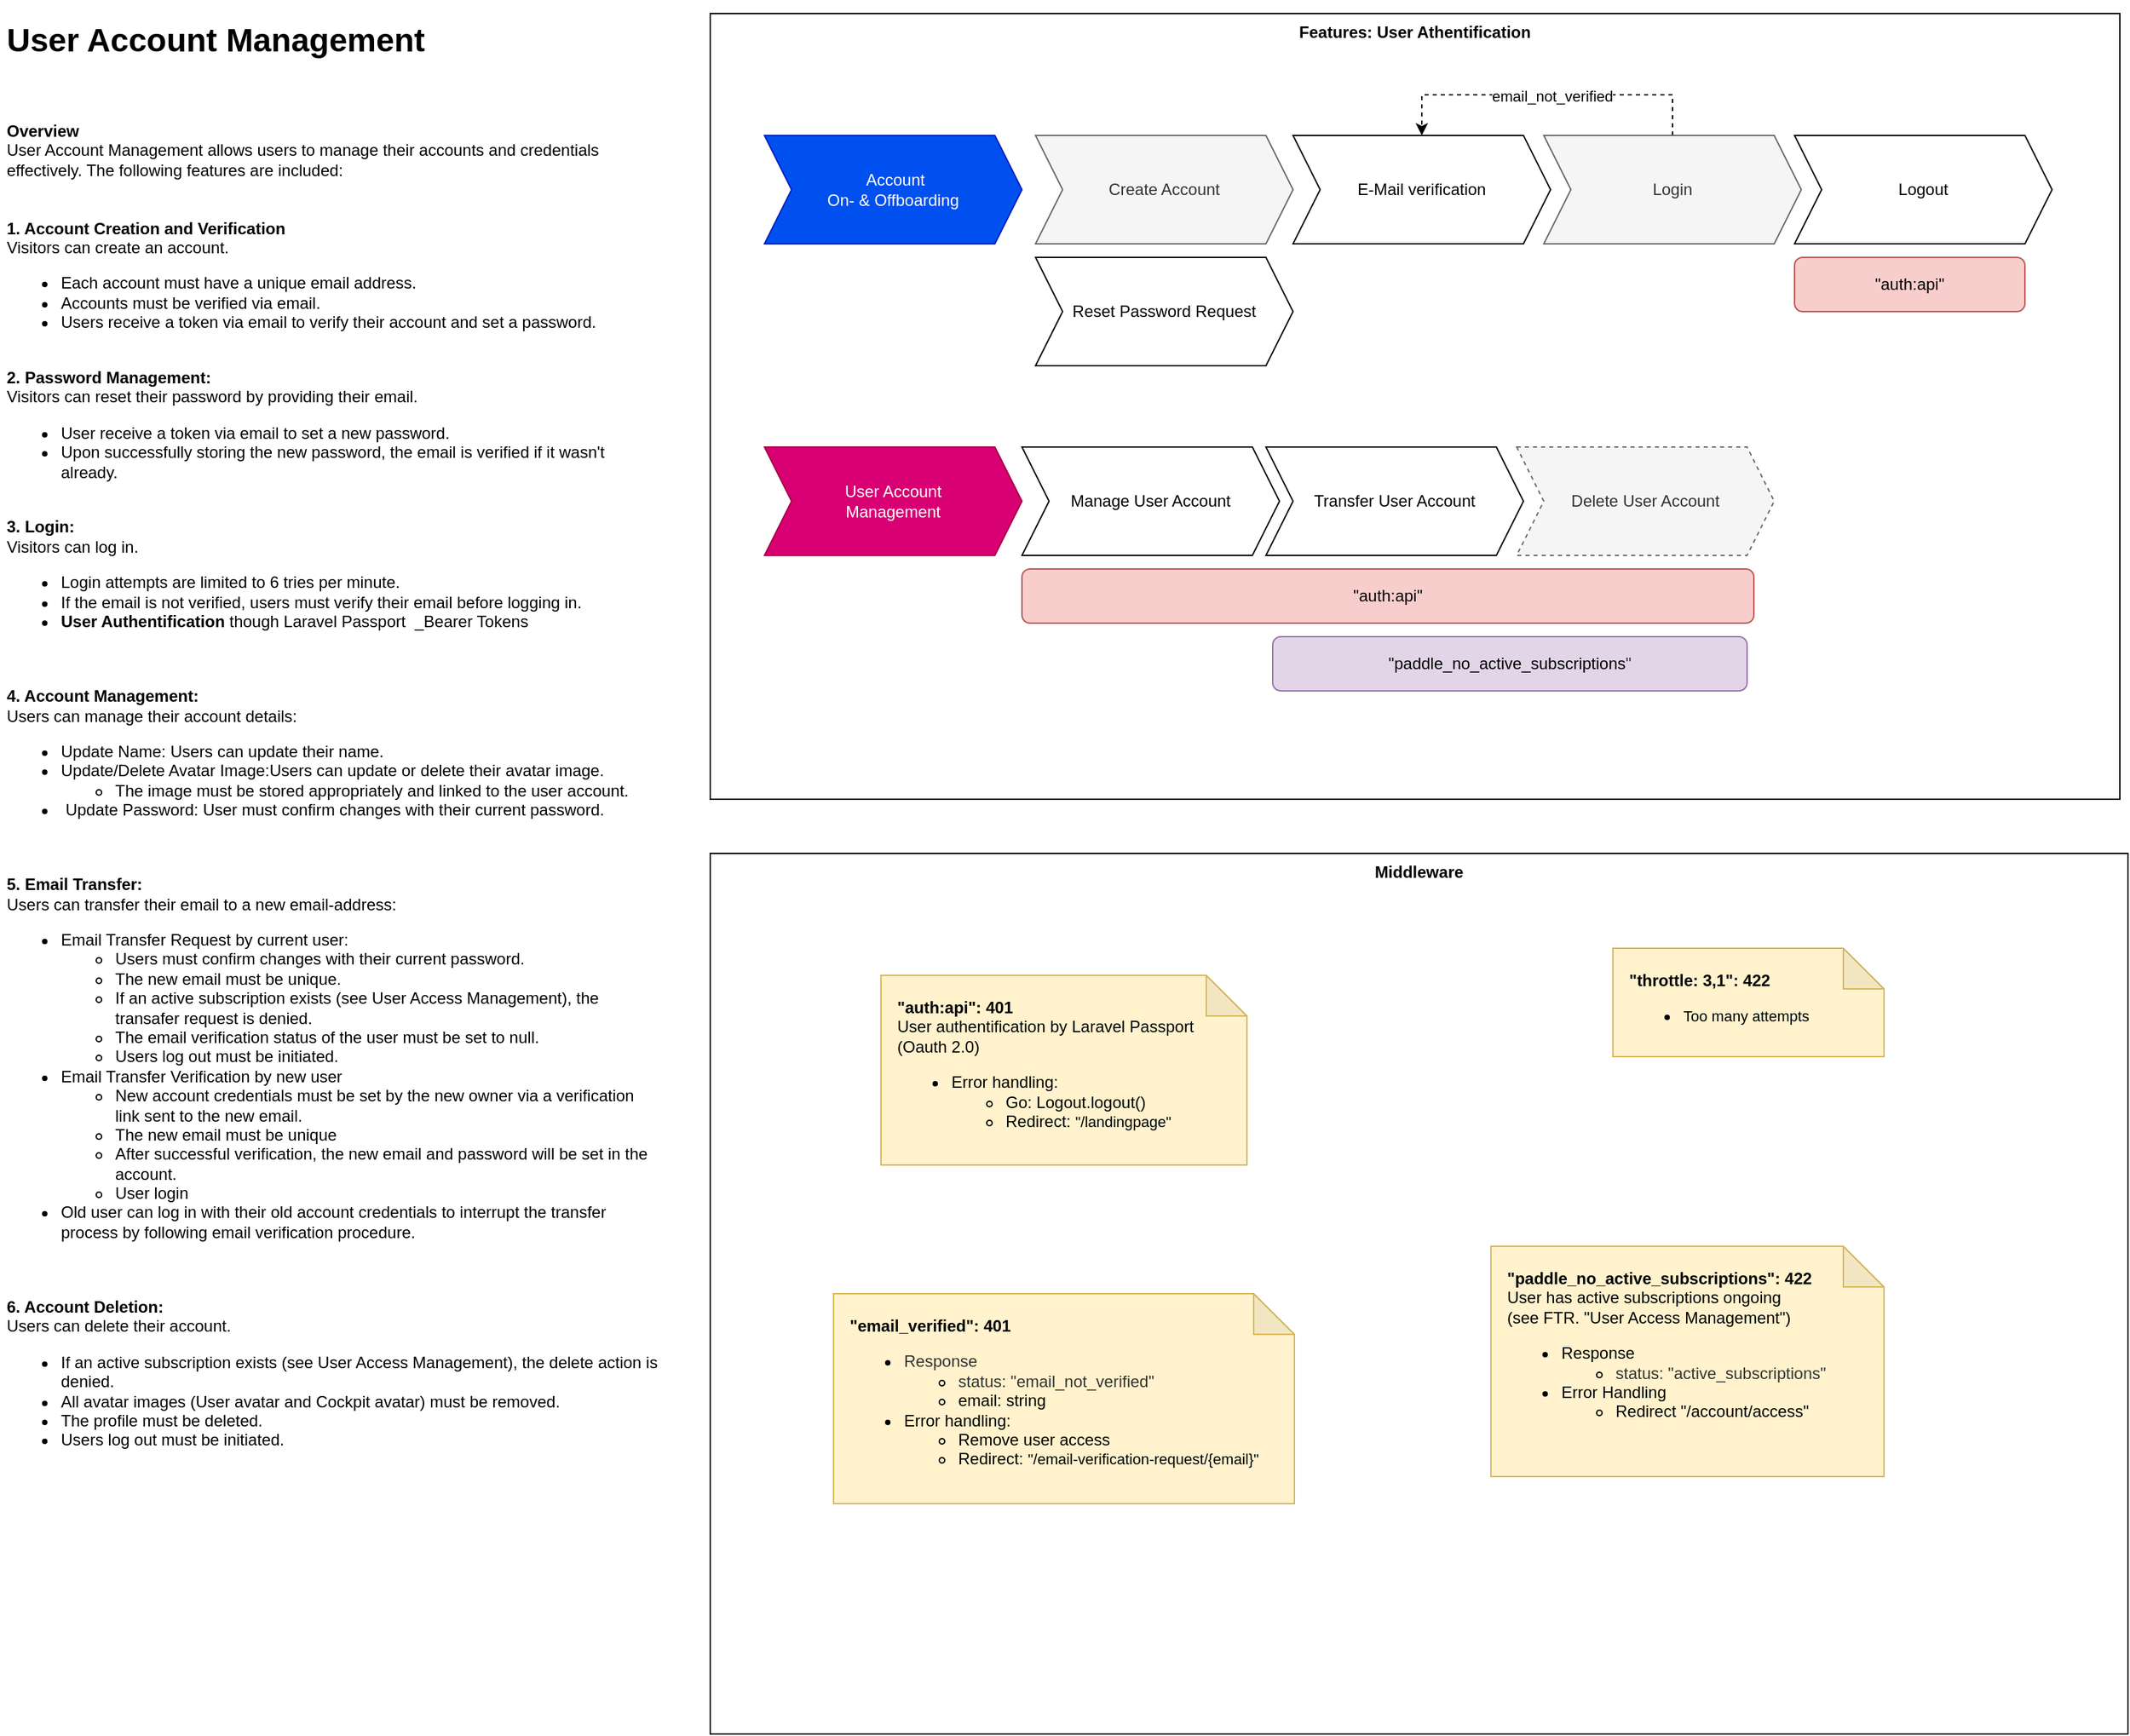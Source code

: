 <mxfile version="26.0.16" pages="7">
  <diagram id="zQzWoQQZE2D7Y3lbiM3B" name="Feature Overview">
    <mxGraphModel dx="780" dy="1665" grid="1" gridSize="10" guides="1" tooltips="1" connect="1" arrows="1" fold="1" page="1" pageScale="1" pageWidth="827" pageHeight="1169" math="0" shadow="0">
      <root>
        <mxCell id="0" />
        <mxCell id="1" parent="0" />
        <mxCell id="jJExvIB-3Cb2zFcHsTqu-2" value="&lt;b&gt;Middleware&lt;/b&gt;" style="rounded=0;whiteSpace=wrap;html=1;verticalAlign=top;" parent="1" vertex="1">
          <mxGeometry x="554" y="80" width="1046" height="650" as="geometry" />
        </mxCell>
        <mxCell id="jeZlMYzHbekSfppVLT9O-1" value="&lt;h1&gt;User Account Management&lt;/h1&gt;&lt;div&gt;&lt;br&gt;&lt;/div&gt;&lt;div&gt;&lt;br&gt;&lt;/div&gt;&lt;div&gt;&lt;b&gt;Overview&lt;/b&gt;&lt;br style=&quot;border-color: var(--border-color); padding: 0px; margin: 0px;&quot;&gt;User Account Management allows users to manage their accounts and credentials effectively. The following features are included:&lt;br style=&quot;border-color: var(--border-color); padding: 0px; margin: 0px;&quot;&gt;&lt;br style=&quot;border-color: var(--border-color); padding: 0px; margin: 0px;&quot;&gt;&lt;br style=&quot;border-color: var(--border-color); padding: 0px; margin: 0px;&quot;&gt;&lt;b&gt;1. Account Creation and Verification&lt;/b&gt;&lt;/div&gt;&lt;div&gt;&lt;span style=&quot;background-color: initial;&quot;&gt;Visitors can create an account.&lt;/span&gt;&lt;ul&gt;&lt;li&gt;Each account must have a unique email address.&lt;/li&gt;&lt;li&gt;Accounts must be verified via email.&lt;/li&gt;&lt;li&gt;Users receive a token via email to verify their account and set a password.&lt;/li&gt;&lt;/ul&gt;&lt;br style=&quot;border-color: var(--border-color); padding: 0px; margin: 0px;&quot;&gt;&lt;b&gt;2. Password Management:&lt;/b&gt;&lt;/div&gt;&lt;div&gt;&lt;span style=&quot;background-color: initial;&quot;&gt;Visitors can reset their password by providing their email.&lt;/span&gt;&lt;ul&gt;&lt;li&gt;User receive a token via email to set a new password.&lt;/li&gt;&lt;li&gt;Upon successfully storing the new password, the email is verified if it wasn&#39;t already.&lt;/li&gt;&lt;/ul&gt;&lt;br style=&quot;border-color: var(--border-color); padding: 0px; margin: 0px;&quot;&gt;&lt;b&gt;3. Login:&lt;/b&gt;&lt;/div&gt;&lt;div&gt;&lt;span style=&quot;background-color: initial;&quot;&gt;Visitors can log in.&lt;/span&gt;&lt;ul&gt;&lt;li&gt;Login attempts are limited to 6 tries per minute.&lt;/li&gt;&lt;li&gt;If the email is not verified, users must verify their email before logging in.&lt;/li&gt;&lt;li style=&quot;border-color: var(--border-color);&quot;&gt;&lt;b&gt;User Authentification&lt;/b&gt; though Laravel Passport&amp;nbsp; _Bearer Tokens&lt;/li&gt;&lt;/ul&gt;&lt;div&gt;&lt;br&gt;&lt;/div&gt;&lt;br style=&quot;border-color: var(--border-color); padding: 0px; margin: 0px;&quot;&gt;&lt;b&gt;4. Account Management:&lt;/b&gt;&lt;/div&gt;&lt;div&gt;&lt;span style=&quot;background-color: initial;&quot;&gt;Users can manage their account details:&lt;/span&gt;&lt;ul&gt;&lt;li&gt;Update Name: Users can update their name.&lt;/li&gt;&lt;li&gt;Update/Delete Avatar Image:Users can update or delete their avatar image.&amp;nbsp;&lt;/li&gt;&lt;ul&gt;&lt;li&gt;The image must be stored appropriately and linked to the user account.&lt;/li&gt;&lt;/ul&gt;&lt;li&gt;&amp;nbsp;Update Password: User must confirm changes with their current password.&lt;/li&gt;&lt;/ul&gt;&lt;div&gt;&lt;br&gt;&lt;/div&gt;&lt;br style=&quot;border-color: var(--border-color); padding: 0px; margin: 0px;&quot;&gt;&lt;b&gt;5. Email Transfer:&lt;/b&gt;&lt;/div&gt;&lt;div&gt;&lt;span style=&quot;background-color: initial;&quot;&gt;Users can transfer their email to a new email-address:&lt;/span&gt;&lt;ul&gt;&lt;li&gt;Email Transfer Request by current user:&lt;/li&gt;&lt;ul&gt;&lt;li&gt;Users must confirm changes with their current password.&lt;/li&gt;&lt;li&gt;The new email must be unique.&lt;/li&gt;&lt;li style=&quot;border-color: var(--border-color);&quot;&gt;If an active subscription exists (see User Access Management), the transafer request is denied.&lt;/li&gt;&lt;li style=&quot;border-color: var(--border-color);&quot;&gt;The email verification status of the user must be set to null.&lt;/li&gt;&lt;li style=&quot;border-color: var(--border-color);&quot;&gt;Users log out must be initiated.&lt;/li&gt;&lt;/ul&gt;&lt;li&gt;Email Transfer Verification by new user&lt;/li&gt;&lt;ul&gt;&lt;li&gt;New account credentials must be set by the new owner via a verification link sent to the new email.&lt;/li&gt;&lt;li&gt;The new email must be unique&lt;/li&gt;&lt;li&gt;After successful verification, the new email and password will be set in the account.&lt;/li&gt;&lt;li&gt;User login&lt;/li&gt;&lt;/ul&gt;&lt;li&gt;Old user can log in with their old account credentials to interrupt the transfer process by following email verification procedure.&lt;/li&gt;&lt;/ul&gt;&lt;div&gt;&lt;br&gt;&lt;/div&gt;&lt;br style=&quot;border-color: var(--border-color); padding: 0px; margin: 0px;&quot;&gt;&lt;b&gt;6. Account Deletion:&lt;/b&gt;&lt;/div&gt;&lt;div&gt;&lt;span style=&quot;background-color: initial;&quot;&gt;Users can delete their account.&lt;/span&gt;&lt;ul&gt;&lt;li&gt;If an active subscription exists (see User Access Management), the delete action is denied.&lt;/li&gt;&lt;li&gt;All avatar images (User avatar and Cockpit avatar) must be removed.&lt;/li&gt;&lt;li&gt;The profile must be deleted.&lt;/li&gt;&lt;li&gt;Users log out must be initiated.&lt;/li&gt;&lt;/ul&gt;&lt;/div&gt;" style="text;html=1;strokeColor=none;fillColor=none;spacing=5;spacingTop=-20;whiteSpace=wrap;overflow=hidden;rounded=0;" parent="1" vertex="1">
          <mxGeometry x="30" y="-540" width="490" height="1100" as="geometry" />
        </mxCell>
        <mxCell id="3QnAwzzoc5azbh9LF-Gp-1" value="&lt;b&gt;&quot;email_verified&quot;: 401&lt;/b&gt;&lt;br&gt;&lt;ul&gt;&lt;li&gt;&lt;span style=&quot;color: rgb(51, 51, 51);&quot;&gt;Response&lt;/span&gt;&lt;/li&gt;&lt;ul&gt;&lt;li&gt;&lt;span style=&quot;color: rgb(51, 51, 51);&quot;&gt;status: &quot;email_not_verified&quot;&lt;/span&gt;&lt;/li&gt;&lt;li&gt;email: string&lt;/li&gt;&lt;/ul&gt;&lt;li&gt;Error handling:&lt;/li&gt;&lt;ul&gt;&lt;li&gt;Remove user access&lt;/li&gt;&lt;li style=&quot;border-color: var(--border-color);&quot;&gt;Redirect:&amp;nbsp;&lt;span style=&quot;border-color: var(--border-color); font-size: 11px;&quot;&gt;&quot;/email-verification-request/{email}&quot;&lt;/span&gt;&lt;/li&gt;&lt;/ul&gt;&lt;/ul&gt;" style="shape=note;whiteSpace=wrap;html=1;backgroundOutline=1;darkOpacity=0.05;align=left;verticalAlign=top;spacing=12;fillColor=#fff2cc;strokeColor=#d6b656;" parent="1" vertex="1">
          <mxGeometry x="645" y="405" width="340" height="155" as="geometry" />
        </mxCell>
        <mxCell id="3QnAwzzoc5azbh9LF-Gp-2" value="&lt;b&gt;&quot;auth:api&quot;:&amp;nbsp;&lt;/b&gt;&lt;b style=&quot;border-color: var(--border-color);&quot;&gt;401&lt;/b&gt;&lt;b&gt;&lt;br&gt;&lt;/b&gt;User authentification by Laravel Passport (Oauth 2.0)&lt;br&gt;&lt;ul&gt;&lt;li&gt;&lt;span style=&quot;background-color: initial;&quot;&gt;Error handling:&lt;/span&gt;&lt;/li&gt;&lt;ul&gt;&lt;li&gt;&lt;span style=&quot;background-color: initial;&quot;&gt;Go: Logout.logout()&lt;/span&gt;&lt;/li&gt;&lt;li&gt;&lt;span style=&quot;background-color: initial;&quot;&gt;Redirect:&amp;nbsp;&lt;/span&gt;&lt;span style=&quot;background-color: initial; border-color: var(--border-color); font-size: 11px;&quot;&gt;&quot;/landingpage&quot;&lt;/span&gt;&lt;/li&gt;&lt;/ul&gt;&lt;/ul&gt;" style="shape=note;whiteSpace=wrap;html=1;backgroundOutline=1;darkOpacity=0.05;align=left;verticalAlign=top;spacing=12;fillColor=#fff2cc;strokeColor=#d6b656;" parent="1" vertex="1">
          <mxGeometry x="680" y="170" width="270" height="140" as="geometry" />
        </mxCell>
        <mxCell id="3QnAwzzoc5azbh9LF-Gp-3" value="&lt;b&gt;&quot;throttle: 3,1&quot;: 422&lt;br&gt;&lt;/b&gt;&lt;ul&gt;&lt;li&gt;&lt;span style=&quot;font-size: 11px;&quot;&gt;Too many attempts&lt;/span&gt;&lt;/li&gt;&lt;/ul&gt;" style="shape=note;whiteSpace=wrap;html=1;backgroundOutline=1;darkOpacity=0.05;align=left;verticalAlign=top;spacing=12;fillColor=#fff2cc;strokeColor=#d6b656;" parent="1" vertex="1">
          <mxGeometry x="1220" y="150" width="200" height="80" as="geometry" />
        </mxCell>
        <mxCell id="jJExvIB-3Cb2zFcHsTqu-1" value="&lt;b&gt;&quot;paddle_no_active_subscriptions&quot;: 422&lt;/b&gt;&lt;br&gt;User has active subscriptions ongoing &lt;br&gt;(see FTR. &quot;User Access Management&quot;)&lt;br&gt;&lt;ul&gt;&lt;li style=&quot;border-color: var(--border-color);&quot;&gt;Response&lt;/li&gt;&lt;ul style=&quot;border-color: var(--border-color);&quot;&gt;&lt;li style=&quot;border-color: var(--border-color);&quot;&gt;&lt;span style=&quot;border-color: var(--border-color); color: rgb(51, 51, 51);&quot;&gt;status: &quot;active_subscriptions&quot;&lt;/span&gt;&lt;/li&gt;&lt;/ul&gt;&lt;li&gt;Error Handling&lt;/li&gt;&lt;ul&gt;&lt;li style=&quot;border-color: var(--border-color);&quot;&gt;Redirect &quot;/account/access&quot;&lt;/li&gt;&lt;/ul&gt;&lt;/ul&gt;" style="shape=note;whiteSpace=wrap;html=1;backgroundOutline=1;darkOpacity=0.05;align=left;verticalAlign=top;spacing=12;fillColor=#fff2cc;strokeColor=#d6b656;" parent="1" vertex="1">
          <mxGeometry x="1130" y="370" width="290" height="170" as="geometry" />
        </mxCell>
        <mxCell id="dkikrSbxpuVvN4mhOOpO-1" value="Features: User Athentification" style="rounded=0;whiteSpace=wrap;html=1;verticalAlign=top;fontStyle=1" parent="1" vertex="1">
          <mxGeometry x="554" y="-540" width="1040" height="580" as="geometry" />
        </mxCell>
        <mxCell id="dkikrSbxpuVvN4mhOOpO-2" value="Create Account" style="shape=step;perimeter=stepPerimeter;whiteSpace=wrap;html=1;fixedSize=1;fillColor=#f5f5f5;fontColor=#333333;strokeColor=#666666;" parent="1" vertex="1">
          <mxGeometry x="794" y="-450" width="190" height="80" as="geometry" />
        </mxCell>
        <mxCell id="dkikrSbxpuVvN4mhOOpO-3" value="E-Mail verification" style="shape=step;perimeter=stepPerimeter;whiteSpace=wrap;html=1;fixedSize=1;" parent="1" vertex="1">
          <mxGeometry x="984" y="-450" width="190" height="80" as="geometry" />
        </mxCell>
        <mxCell id="dkikrSbxpuVvN4mhOOpO-4" style="edgeStyle=orthogonalEdgeStyle;rounded=0;orthogonalLoop=1;jettySize=auto;html=1;entryX=0.5;entryY=0;entryDx=0;entryDy=0;dashed=1;" parent="1" source="dkikrSbxpuVvN4mhOOpO-6" target="dkikrSbxpuVvN4mhOOpO-3" edge="1">
          <mxGeometry relative="1" as="geometry">
            <Array as="points">
              <mxPoint x="1264" y="-480" />
              <mxPoint x="1079" y="-480" />
            </Array>
          </mxGeometry>
        </mxCell>
        <mxCell id="dkikrSbxpuVvN4mhOOpO-5" value="email_not_verified" style="edgeLabel;html=1;align=center;verticalAlign=middle;resizable=0;points=[];" parent="dkikrSbxpuVvN4mhOOpO-4" vertex="1" connectable="0">
          <mxGeometry x="-0.119" y="1" relative="1" as="geometry">
            <mxPoint x="-11" as="offset" />
          </mxGeometry>
        </mxCell>
        <mxCell id="dkikrSbxpuVvN4mhOOpO-6" value="Login" style="shape=step;perimeter=stepPerimeter;whiteSpace=wrap;html=1;fixedSize=1;fillColor=#f5f5f5;fontColor=#333333;strokeColor=#666666;" parent="1" vertex="1">
          <mxGeometry x="1169" y="-450" width="190" height="80" as="geometry" />
        </mxCell>
        <mxCell id="dkikrSbxpuVvN4mhOOpO-7" value="&amp;nbsp;Account&lt;br&gt;On- &amp;amp; Offboarding" style="shape=step;perimeter=stepPerimeter;whiteSpace=wrap;html=1;fixedSize=1;fillColor=#0050ef;strokeColor=#001DBC;fontColor=#ffffff;" parent="1" vertex="1">
          <mxGeometry x="594" y="-450" width="190" height="80" as="geometry" />
        </mxCell>
        <mxCell id="dkikrSbxpuVvN4mhOOpO-8" value="Logout" style="shape=step;perimeter=stepPerimeter;whiteSpace=wrap;html=1;fixedSize=1;" parent="1" vertex="1">
          <mxGeometry x="1354" y="-450" width="190" height="80" as="geometry" />
        </mxCell>
        <mxCell id="dkikrSbxpuVvN4mhOOpO-9" value="Reset Password Request" style="shape=step;perimeter=stepPerimeter;whiteSpace=wrap;html=1;fixedSize=1;" parent="1" vertex="1">
          <mxGeometry x="794" y="-360" width="190" height="80" as="geometry" />
        </mxCell>
        <mxCell id="dkikrSbxpuVvN4mhOOpO-10" value="Manage User Account" style="shape=step;perimeter=stepPerimeter;whiteSpace=wrap;html=1;fixedSize=1;" parent="1" vertex="1">
          <mxGeometry x="784" y="-220" width="190" height="80" as="geometry" />
        </mxCell>
        <mxCell id="dkikrSbxpuVvN4mhOOpO-11" value="Transfer User Account" style="shape=step;perimeter=stepPerimeter;whiteSpace=wrap;html=1;fixedSize=1;" parent="1" vertex="1">
          <mxGeometry x="964" y="-220" width="190" height="80" as="geometry" />
        </mxCell>
        <mxCell id="dkikrSbxpuVvN4mhOOpO-12" value="Delete User Account" style="shape=step;perimeter=stepPerimeter;whiteSpace=wrap;html=1;fixedSize=1;fillColor=#f5f5f5;strokeColor=#666666;fontColor=#333333;dashed=1;" parent="1" vertex="1">
          <mxGeometry x="1149" y="-220" width="190" height="80" as="geometry" />
        </mxCell>
        <mxCell id="dkikrSbxpuVvN4mhOOpO-13" value="User Account&lt;br&gt;Management" style="shape=step;perimeter=stepPerimeter;whiteSpace=wrap;html=1;fixedSize=1;fillColor=#d80073;strokeColor=#A50040;fontColor=#ffffff;" parent="1" vertex="1">
          <mxGeometry x="594" y="-220" width="190" height="80" as="geometry" />
        </mxCell>
        <mxCell id="dkikrSbxpuVvN4mhOOpO-14" value="&quot;auth:api&quot;" style="rounded=1;whiteSpace=wrap;html=1;fillColor=#f8cecc;strokeColor=#b85450;" parent="1" vertex="1">
          <mxGeometry x="784" y="-130" width="540" height="40" as="geometry" />
        </mxCell>
        <mxCell id="dkikrSbxpuVvN4mhOOpO-15" value="&quot;paddle_no_active_subscriptions&lt;span style=&quot;border-color: var(--border-color); color: rgb(51, 51, 51); background-color: initial;&quot;&gt;&quot;&lt;/span&gt;" style="rounded=1;whiteSpace=wrap;html=1;fillColor=#e1d5e7;strokeColor=#9673a6;" parent="1" vertex="1">
          <mxGeometry x="969" y="-80" width="350" height="40" as="geometry" />
        </mxCell>
        <mxCell id="dkikrSbxpuVvN4mhOOpO-16" value="&quot;auth:api&quot;" style="rounded=1;whiteSpace=wrap;html=1;fillColor=#f8cecc;strokeColor=#b85450;" parent="1" vertex="1">
          <mxGeometry x="1354" y="-360" width="170" height="40" as="geometry" />
        </mxCell>
      </root>
    </mxGraphModel>
  </diagram>
  <diagram name="DB Structure" id="TGDNc4WADawrQPTaSJyK">
    <mxGraphModel dx="607" dy="870" grid="1" gridSize="10" guides="1" tooltips="1" connect="1" arrows="1" fold="1" page="1" pageScale="1" pageWidth="827" pageHeight="1169" math="0" shadow="0">
      <root>
        <mxCell id="0" />
        <mxCell id="1" parent="0" />
        <mxCell id="BHmO6kIKdRI3CrME6PaI-6" value="users" style="swimlane;fontStyle=0;childLayout=stackLayout;horizontal=1;startSize=30;horizontalStack=0;resizeParent=1;resizeParentMax=0;resizeLast=0;collapsible=1;marginBottom=0;whiteSpace=wrap;html=1;fillColor=#f8cecc;strokeColor=#b85450;" parent="1" vertex="1">
          <mxGeometry x="1530" y="615" width="170" height="120" as="geometry" />
        </mxCell>
        <mxCell id="BHmO6kIKdRI3CrME6PaI-7" value="- name: string&lt;br&gt;- emai: unique, string&lt;br&gt;- avatar: nullable, string&lt;br&gt;- password: string&lt;br&gt;- token: nullable, string" style="text;strokeColor=none;fillColor=none;align=left;verticalAlign=middle;spacingLeft=4;spacingRight=4;overflow=hidden;points=[[0,0.5],[1,0.5]];portConstraint=eastwest;rotatable=0;whiteSpace=wrap;html=1;" parent="BHmO6kIKdRI3CrME6PaI-6" vertex="1">
          <mxGeometry y="30" width="170" height="90" as="geometry" />
        </mxCell>
        <mxCell id="Qp9_BkojEIlgG-UWm5EY-1" style="edgeStyle=orthogonalEdgeStyle;rounded=0;orthogonalLoop=1;jettySize=auto;html=1;entryX=0.5;entryY=0;entryDx=0;entryDy=0;" parent="1" source="BHmO6kIKdRI3CrME6PaI-26" target="BHmO6kIKdRI3CrME6PaI-6" edge="1">
          <mxGeometry relative="1" as="geometry" />
        </mxCell>
        <mxCell id="BHmO6kIKdRI3CrME6PaI-26" value="OAUTH" style="swimlane;fontStyle=0;childLayout=stackLayout;horizontal=1;startSize=30;horizontalStack=0;resizeParent=1;resizeParentMax=0;resizeLast=0;collapsible=1;marginBottom=0;whiteSpace=wrap;html=1;fillColor=#f8cecc;strokeColor=#b85450;" parent="1" vertex="1">
          <mxGeometry x="1545" y="420" width="140" height="90" as="geometry" />
        </mxCell>
        <mxCell id="BHmO6kIKdRI3CrME6PaI-27" value="OAUTH Tables &amp;amp; Attributes" style="text;strokeColor=none;fillColor=none;align=left;verticalAlign=middle;spacingLeft=4;spacingRight=4;overflow=hidden;points=[[0,0.5],[1,0.5]];portConstraint=eastwest;rotatable=0;whiteSpace=wrap;html=1;" parent="BHmO6kIKdRI3CrME6PaI-26" vertex="1">
          <mxGeometry y="30" width="140" height="60" as="geometry" />
        </mxCell>
        <mxCell id="BHmO6kIKdRI3CrME6PaI-36" value="app_geolocations" style="swimlane;fontStyle=0;childLayout=stackLayout;horizontal=1;startSize=30;horizontalStack=0;resizeParent=1;resizeParentMax=0;resizeLast=0;collapsible=1;marginBottom=0;whiteSpace=wrap;html=1;fillColor=#d5e8d4;strokeColor=#82b366;" parent="1" vertex="1">
          <mxGeometry x="1870" y="590" width="210" height="180" as="geometry" />
        </mxCell>
        <mxCell id="BHmO6kIKdRI3CrME6PaI-37" value="- place_id: nullable, string&lt;br&gt;- lng: nullable, decimal (12,6)&lt;br&gt;- lat: nullable, decimal (12,6)&lt;br&gt;- address: nullable, string&lt;br&gt;- country: nullable, string&lt;br&gt;- country_short: nullable, string&lt;br&gt;- area: nullable, string&lt;br&gt;- area_short: nullable, string&lt;br&gt;- zip_code: nullable, string" style="text;strokeColor=none;fillColor=none;align=left;verticalAlign=middle;spacingLeft=4;spacingRight=4;overflow=hidden;points=[[0,0.5],[1,0.5]];portConstraint=eastwest;rotatable=0;whiteSpace=wrap;html=1;" parent="BHmO6kIKdRI3CrME6PaI-36" vertex="1">
          <mxGeometry y="30" width="210" height="150" as="geometry" />
        </mxCell>
        <mxCell id="BHmO6kIKdRI3CrME6PaI-40" value="app_languages" style="swimlane;fontStyle=0;childLayout=stackLayout;horizontal=1;startSize=30;horizontalStack=0;resizeParent=1;resizeParentMax=0;resizeLast=0;collapsible=1;marginBottom=0;whiteSpace=wrap;html=1;" parent="1" vertex="1">
          <mxGeometry x="1870" y="420" width="178" height="140" as="geometry" />
        </mxCell>
        <mxCell id="BHmO6kIKdRI3CrME6PaI-41" value="- is_public: bool (false)&lt;br&gt;- 639-1: nullable, string&lt;br&gt;- 639-2: nullable, string&lt;br&gt;- family: nullable, string&lt;br&gt;- name: nullable, string&lt;br&gt;- nativeName: nullable, string" style="text;strokeColor=none;fillColor=none;align=left;verticalAlign=middle;spacingLeft=4;spacingRight=4;overflow=hidden;points=[[0,0.5],[1,0.5]];portConstraint=eastwest;rotatable=0;whiteSpace=wrap;html=1;" parent="BHmO6kIKdRI3CrME6PaI-40" vertex="1">
          <mxGeometry y="30" width="178" height="110" as="geometry" />
        </mxCell>
        <mxCell id="n4Qi0mfz-kGRpUW987u9-1" value="app_newsfeed" style="swimlane;fontStyle=0;childLayout=stackLayout;horizontal=1;startSize=30;horizontalStack=0;resizeParent=1;resizeParentMax=0;resizeLast=0;collapsible=1;marginBottom=0;whiteSpace=wrap;html=1;" parent="1" vertex="1">
          <mxGeometry x="2068" y="420" width="140" height="110" as="geometry" />
        </mxCell>
        <mxCell id="n4Qi0mfz-kGRpUW987u9-2" value="- titel: string&lt;br&gt;- version: string&lt;br&gt;- description: text&lt;br&gt;- type: string" style="text;strokeColor=none;fillColor=none;align=left;verticalAlign=middle;spacingLeft=4;spacingRight=4;overflow=hidden;points=[[0,0.5],[1,0.5]];portConstraint=eastwest;rotatable=0;whiteSpace=wrap;html=1;" parent="n4Qi0mfz-kGRpUW987u9-1" vertex="1">
          <mxGeometry y="30" width="140" height="80" as="geometry" />
        </mxCell>
        <mxCell id="IQ_1w8GRNhxzr8pyk5GO-1" value="cockpit" style="swimlane;fontStyle=0;childLayout=stackLayout;horizontal=1;startSize=30;horizontalStack=0;resizeParent=1;resizeParentMax=0;resizeLast=0;collapsible=1;marginBottom=0;whiteSpace=wrap;html=1;fillColor=#e1d5e7;strokeColor=#9673a6;" parent="1" vertex="1">
          <mxGeometry x="1508" y="830" width="200" height="210" as="geometry" />
        </mxCell>
        <mxCell id="IQ_1w8GRNhxzr8pyk5GO-2" value="- user_id: FK&lt;br&gt;- is_public: bool (false)&lt;br&gt;- avatar: unique, nullable, string&lt;br&gt;- name: unique, string&lt;br&gt;- about: nullable, text&lt;br&gt;- contact: nullable, text&lt;br&gt;- website: nullable, string&lt;br&gt;- location_id: FK (C,N)&lt;br&gt;- country_id: FK (C, N)&lt;br&gt;- tags: nullable, string" style="text;strokeColor=none;fillColor=none;align=left;verticalAlign=middle;spacingLeft=4;spacingRight=4;overflow=hidden;points=[[0,0.5],[1,0.5]];portConstraint=eastwest;rotatable=0;whiteSpace=wrap;html=1;" parent="IQ_1w8GRNhxzr8pyk5GO-1" vertex="1">
          <mxGeometry y="30" width="200" height="180" as="geometry" />
        </mxCell>
        <mxCell id="IQ_1w8GRNhxzr8pyk5GO-23" style="edgeStyle=orthogonalEdgeStyle;rounded=0;orthogonalLoop=1;jettySize=auto;html=1;exitX=1;exitY=0.5;exitDx=0;exitDy=0;entryX=0.485;entryY=1.005;entryDx=0;entryDy=0;entryPerimeter=0;" parent="1" source="IQ_1w8GRNhxzr8pyk5GO-2" target="BHmO6kIKdRI3CrME6PaI-37" edge="1">
          <mxGeometry relative="1" as="geometry" />
        </mxCell>
        <mxCell id="K_-HhPMUVLDt36al2YbP-2" value="1:n&lt;br&gt;Set null" style="edgeLabel;html=1;align=center;verticalAlign=middle;resizable=0;points=[];" parent="IQ_1w8GRNhxzr8pyk5GO-23" vertex="1" connectable="0">
          <mxGeometry x="-0.403" relative="1" as="geometry">
            <mxPoint as="offset" />
          </mxGeometry>
        </mxCell>
        <mxCell id="qGvl1BP_2DTWnxVu1Mm7-2" value="user_access" style="swimlane;fontStyle=0;childLayout=stackLayout;horizontal=1;startSize=30;horizontalStack=0;resizeParent=1;resizeParentMax=0;resizeLast=0;collapsible=1;marginBottom=0;whiteSpace=wrap;html=1;" parent="1" vertex="1">
          <mxGeometry x="1220" y="605" width="195" height="170" as="geometry" />
        </mxCell>
        <mxCell id="v75sk3E9h_66nXFyqSJv-2" value="- user_id: FK&lt;br&gt;- transaction_id: FK (nullable)&lt;br&gt;- is_active: Bool ($Flag)&lt;br&gt;- access_token: string ($Flag)&lt;br&gt;- quanity: int ($Flag)&lt;br&gt;- expiration_date: date ($Flag)" style="text;strokeColor=none;fillColor=none;align=left;verticalAlign=middle;spacingLeft=4;spacingRight=4;overflow=hidden;points=[[0,0.5],[1,0.5]];portConstraint=eastwest;rotatable=0;whiteSpace=wrap;html=1;" parent="qGvl1BP_2DTWnxVu1Mm7-2" vertex="1">
          <mxGeometry y="30" width="195" height="140" as="geometry" />
        </mxCell>
        <mxCell id="qGvl1BP_2DTWnxVu1Mm7-4" style="edgeStyle=orthogonalEdgeStyle;rounded=0;orthogonalLoop=1;jettySize=auto;html=1;entryX=0;entryY=0.5;entryDx=0;entryDy=0;exitX=1;exitY=0.5;exitDx=0;exitDy=0;" parent="1" source="qGvl1BP_2DTWnxVu1Mm7-2" target="BHmO6kIKdRI3CrME6PaI-7" edge="1">
          <mxGeometry relative="1" as="geometry" />
        </mxCell>
        <mxCell id="K_-HhPMUVLDt36al2YbP-4" value="1:n&lt;br&gt;Cascade" style="edgeLabel;html=1;align=center;verticalAlign=middle;resizable=0;points=[];" parent="qGvl1BP_2DTWnxVu1Mm7-4" vertex="1" connectable="0">
          <mxGeometry x="0.007" y="-1" relative="1" as="geometry">
            <mxPoint as="offset" />
          </mxGeometry>
        </mxCell>
        <mxCell id="qGvl1BP_2DTWnxVu1Mm7-7" style="edgeStyle=orthogonalEdgeStyle;rounded=0;orthogonalLoop=1;jettySize=auto;html=1;entryX=0.456;entryY=1.005;entryDx=0;entryDy=0;entryPerimeter=0;" parent="1" source="IQ_1w8GRNhxzr8pyk5GO-1" target="BHmO6kIKdRI3CrME6PaI-7" edge="1">
          <mxGeometry relative="1" as="geometry" />
        </mxCell>
        <mxCell id="K_-HhPMUVLDt36al2YbP-1" value="1:1&lt;br&gt;Cascade" style="edgeLabel;html=1;align=center;verticalAlign=middle;resizable=0;points=[];" parent="qGvl1BP_2DTWnxVu1Mm7-7" vertex="1" connectable="0">
          <mxGeometry x="-0.074" relative="1" as="geometry">
            <mxPoint y="-1" as="offset" />
          </mxGeometry>
        </mxCell>
        <mxCell id="gHhB2bujktUi70MqKiqd-1" value="app_countries" style="swimlane;fontStyle=0;childLayout=stackLayout;horizontal=1;startSize=30;horizontalStack=0;resizeParent=1;resizeParentMax=0;resizeLast=0;collapsible=1;marginBottom=0;whiteSpace=wrap;html=1;fillColor=#d5e8d4;strokeColor=#82b366;" parent="1" vertex="1">
          <mxGeometry x="2100" y="590" width="180" height="140" as="geometry" />
        </mxCell>
        <mxCell id="gHhB2bujktUi70MqKiqd-2" value="- is_public: bool (false)&lt;br&gt;- name: nullable, string&lt;br&gt;- dial_code: nullable, string&lt;br&gt;- code: nullable, string" style="text;strokeColor=none;fillColor=none;align=left;verticalAlign=middle;spacingLeft=4;spacingRight=4;overflow=hidden;points=[[0,0.5],[1,0.5]];portConstraint=eastwest;rotatable=0;whiteSpace=wrap;html=1;" parent="gHhB2bujktUi70MqKiqd-1" vertex="1">
          <mxGeometry y="30" width="180" height="110" as="geometry" />
        </mxCell>
        <mxCell id="agKhPnzthl6xBkION4Xo-1" value="&lt;b&gt;Delete&lt;/b&gt;:&lt;br&gt;Remove&lt;br&gt;Files (avatar)" style="ellipse;shape=cloud;whiteSpace=wrap;html=1;fillColor=#f5f5f5;strokeColor=#666666;fontColor=#333333;" parent="1" vertex="1">
          <mxGeometry x="1640" y="550" width="120" height="80" as="geometry" />
        </mxCell>
        <mxCell id="9oyqJ3CUBd73qOpcq1Xs-1" value="&lt;h1&gt;DB User Structure&lt;/h1&gt;&lt;p&gt;&lt;/p&gt;&lt;ul&gt;&lt;li&gt;User has email and password to login&lt;/li&gt;&lt;li&gt;User Authentification though Laravel Passport (Oauth 2.0) _Bearer Tokens&lt;/li&gt;&lt;ul&gt;&lt;li&gt;On Logout, Token will removed&lt;/li&gt;&lt;/ul&gt;&lt;li&gt;User access: See FTR. &quot;Access Management&quot;&lt;/li&gt;&lt;li&gt;User can manage its account (CRUD)&lt;/li&gt;&lt;ul&gt;&lt;li&gt;Each user has one cockpit&lt;/li&gt;&lt;/ul&gt;&lt;li&gt;&lt;span style=&quot;background-color: initial;&quot;&gt;&quot;On Delete&quot; Handling important&lt;/span&gt;&lt;br&gt;&lt;/li&gt;&lt;ul&gt;&lt;li&gt;Watch out Existing Files&lt;/li&gt;&lt;li&gt;Watch out ongoing Subscriptions (see FTR. User Access Management)&lt;/li&gt;&lt;/ul&gt;&lt;/ul&gt;&lt;div&gt;&lt;br&gt;&lt;/div&gt;&lt;div&gt;&lt;b&gt;Defintions&lt;/b&gt;:&lt;/div&gt;&lt;div&gt;&lt;ul&gt;&lt;li&gt;&lt;span style=&quot;background-color: initial;&quot;&gt;Timestamps (created_at, updated_at) are included in each table&lt;/span&gt;&lt;br&gt;&lt;/li&gt;&lt;li&gt;FK Handling (OnDelete): Cascade (C), Delete (D), Set Null (N), Restrict (R)&lt;/li&gt;&lt;/ul&gt;&lt;/div&gt;&lt;p&gt;&lt;/p&gt;" style="text;html=1;strokeColor=none;fillColor=none;spacing=5;spacingTop=-20;whiteSpace=wrap;overflow=hidden;rounded=0;" parent="1" vertex="1">
          <mxGeometry x="1030" y="150" width="310" height="340" as="geometry" />
        </mxCell>
        <mxCell id="IDbLEgW4UERI0zOoWdVo-1" value="Laravel/Passport&lt;br&gt;OAuth 2.0" style="ellipse;shape=cloud;whiteSpace=wrap;html=1;fillColor=#f5f5f5;strokeColor=#666666;fontColor=#333333;" parent="1" vertex="1">
          <mxGeometry x="1650" y="360" width="120" height="80" as="geometry" />
        </mxCell>
        <mxCell id="K_-HhPMUVLDt36al2YbP-5" value="&lt;b&gt;Delete&lt;/b&gt;&lt;br&gt;Check active Subscriptons" style="ellipse;shape=cloud;whiteSpace=wrap;html=1;fillColor=#f5f5f5;strokeColor=#666666;fontColor=#333333;" parent="1" vertex="1">
          <mxGeometry x="1370" y="550" width="120" height="80" as="geometry" />
        </mxCell>
        <mxCell id="N5oVkka9cjxnkFyus6cQ-1" value="&lt;b&gt;Delete&lt;/b&gt;:&lt;br&gt;Remove&lt;br&gt;Files (avatar)" style="ellipse;shape=cloud;whiteSpace=wrap;html=1;fillColor=#f5f5f5;strokeColor=#666666;fontColor=#333333;" parent="1" vertex="1">
          <mxGeometry x="1680" y="800" width="120" height="80" as="geometry" />
        </mxCell>
        <mxCell id="N5oVkka9cjxnkFyus6cQ-2" style="edgeStyle=orthogonalEdgeStyle;rounded=0;orthogonalLoop=1;jettySize=auto;html=1;entryX=0.483;entryY=1.009;entryDx=0;entryDy=0;entryPerimeter=0;exitX=0.995;exitY=0.767;exitDx=0;exitDy=0;exitPerimeter=0;" parent="1" source="IQ_1w8GRNhxzr8pyk5GO-2" target="gHhB2bujktUi70MqKiqd-2" edge="1">
          <mxGeometry relative="1" as="geometry" />
        </mxCell>
        <mxCell id="N5oVkka9cjxnkFyus6cQ-3" value="1:n&lt;br&gt;Set null" style="edgeLabel;html=1;align=center;verticalAlign=middle;resizable=0;points=[];" parent="N5oVkka9cjxnkFyus6cQ-2" vertex="1" connectable="0">
          <mxGeometry x="-0.639" relative="1" as="geometry">
            <mxPoint as="offset" />
          </mxGeometry>
        </mxCell>
      </root>
    </mxGraphModel>
  </diagram>
  <diagram id="7RbLpfgppaG8gfqd1NeJ" name="1 - Login">
    <mxGraphModel dx="1434" dy="-299" grid="1" gridSize="10" guides="1" tooltips="1" connect="1" arrows="1" fold="1" page="1" pageScale="1" pageWidth="827" pageHeight="1169" math="0" shadow="0">
      <root>
        <mxCell id="0" />
        <mxCell id="1" parent="0" />
        <mxCell id="xTeZNd9ufWeNocucRRKw-1" value="Visitor" style="swimlane;startSize=20;horizontal=0;html=1;whiteSpace=wrap;" parent="1" vertex="1">
          <mxGeometry x="30" y="1450" width="2430" height="220" as="geometry" />
        </mxCell>
        <mxCell id="xTeZNd9ufWeNocucRRKw-2" value="Visitor clicks &lt;br&gt;login-button" style="points=[[0.25,0,0],[0.5,0,0],[0.75,0,0],[1,0.25,0],[1,0.5,0],[1,0.75,0],[0.75,1,0],[0.5,1,0],[0.25,1,0],[0,0.75,0],[0,0.5,0],[0,0.25,0]];shape=mxgraph.bpmn.task;whiteSpace=wrap;rectStyle=rounded;size=10;html=1;container=1;expand=0;collapsible=0;taskMarker=user;" parent="xTeZNd9ufWeNocucRRKw-1" vertex="1">
          <mxGeometry x="170" y="111.16" width="120" height="80" as="geometry" />
        </mxCell>
        <mxCell id="xTeZNd9ufWeNocucRRKw-6" value="&quot;/landingpage&quot;" style="points=[[0.145,0.145,0],[0.5,0,0],[0.855,0.145,0],[1,0.5,0],[0.855,0.855,0],[0.5,1,0],[0.145,0.855,0],[0,0.5,0]];shape=mxgraph.bpmn.event;html=1;verticalLabelPosition=bottom;labelBackgroundColor=#ffffff;verticalAlign=top;align=center;perimeter=ellipsePerimeter;outlineConnect=0;aspect=fixed;outline=standard;symbol=general;" parent="xTeZNd9ufWeNocucRRKw-1" vertex="1">
          <mxGeometry x="70" y="126.16" width="50" height="50" as="geometry" />
        </mxCell>
        <mxCell id="xTeZNd9ufWeNocucRRKw-10" style="edgeStyle=orthogonalEdgeStyle;rounded=0;orthogonalLoop=1;jettySize=auto;html=1;entryX=0;entryY=0.5;entryDx=0;entryDy=0;entryPerimeter=0;" parent="xTeZNd9ufWeNocucRRKw-1" source="xTeZNd9ufWeNocucRRKw-6" target="xTeZNd9ufWeNocucRRKw-2" edge="1">
          <mxGeometry relative="1" as="geometry" />
        </mxCell>
        <mxCell id="AHeXN8nm2HO1FkIDMysq-8" value="Check if Bearer Token in client local storage is set" style="points=[[0.25,0,0],[0.5,0,0],[0.75,0,0],[1,0.25,0],[1,0.5,0],[1,0.75,0],[0.75,1,0],[0.5,1,0],[0.25,1,0],[0,0.75,0],[0,0.5,0],[0,0.25,0]];shape=mxgraph.bpmn.task;whiteSpace=wrap;rectStyle=rounded;size=10;html=1;container=1;expand=0;collapsible=0;taskMarker=script;" parent="xTeZNd9ufWeNocucRRKw-1" vertex="1">
          <mxGeometry x="340" y="111.16" width="140" height="80" as="geometry" />
        </mxCell>
        <mxCell id="AHeXN8nm2HO1FkIDMysq-9" style="edgeStyle=orthogonalEdgeStyle;rounded=0;orthogonalLoop=1;jettySize=auto;html=1;entryX=0;entryY=0.5;entryDx=0;entryDy=0;entryPerimeter=0;" parent="xTeZNd9ufWeNocucRRKw-1" source="xTeZNd9ufWeNocucRRKw-2" target="AHeXN8nm2HO1FkIDMysq-8" edge="1">
          <mxGeometry relative="1" as="geometry" />
        </mxCell>
        <mxCell id="AHeXN8nm2HO1FkIDMysq-10" value="" style="points=[[0.25,0.25,0],[0.5,0,0],[0.75,0.25,0],[1,0.5,0],[0.75,0.75,0],[0.5,1,0],[0.25,0.75,0],[0,0.5,0]];shape=mxgraph.bpmn.gateway2;html=1;verticalLabelPosition=bottom;labelBackgroundColor=#ffffff;verticalAlign=top;align=center;perimeter=rhombusPerimeter;outlineConnect=0;outline=none;symbol=none;gwType=exclusive;" parent="xTeZNd9ufWeNocucRRKw-1" vertex="1">
          <mxGeometry x="530" y="126.16" width="50" height="50" as="geometry" />
        </mxCell>
        <mxCell id="AHeXN8nm2HO1FkIDMysq-11" style="edgeStyle=orthogonalEdgeStyle;rounded=0;orthogonalLoop=1;jettySize=auto;html=1;entryX=0;entryY=0.5;entryDx=0;entryDy=0;entryPerimeter=0;" parent="xTeZNd9ufWeNocucRRKw-1" source="AHeXN8nm2HO1FkIDMysq-8" target="AHeXN8nm2HO1FkIDMysq-10" edge="1">
          <mxGeometry relative="1" as="geometry" />
        </mxCell>
        <mxCell id="AHeXN8nm2HO1FkIDMysq-12" value="Set Bearer token in Request Header&lt;br&gt;(Axios)" style="points=[[0.25,0,0],[0.5,0,0],[0.75,0,0],[1,0.25,0],[1,0.5,0],[1,0.75,0],[0.75,1,0],[0.5,1,0],[0.25,1,0],[0,0.75,0],[0,0.5,0],[0,0.25,0]];shape=mxgraph.bpmn.task;whiteSpace=wrap;rectStyle=rounded;size=10;html=1;container=1;expand=0;collapsible=0;taskMarker=script;" parent="xTeZNd9ufWeNocucRRKw-1" vertex="1">
          <mxGeometry x="670" y="111.16" width="140" height="80" as="geometry" />
        </mxCell>
        <mxCell id="AHeXN8nm2HO1FkIDMysq-13" style="edgeStyle=orthogonalEdgeStyle;rounded=0;orthogonalLoop=1;jettySize=auto;html=1;entryX=0;entryY=0.5;entryDx=0;entryDy=0;entryPerimeter=0;" parent="xTeZNd9ufWeNocucRRKw-1" source="AHeXN8nm2HO1FkIDMysq-10" target="AHeXN8nm2HO1FkIDMysq-12" edge="1">
          <mxGeometry relative="1" as="geometry" />
        </mxCell>
        <mxCell id="AHeXN8nm2HO1FkIDMysq-14" value="is_set" style="edgeLabel;html=1;align=center;verticalAlign=middle;resizable=0;points=[];" parent="AHeXN8nm2HO1FkIDMysq-13" vertex="1" connectable="0">
          <mxGeometry x="-0.228" y="2" relative="1" as="geometry">
            <mxPoint x="5" y="2" as="offset" />
          </mxGeometry>
        </mxCell>
        <mxCell id="AHeXN8nm2HO1FkIDMysq-15" value="Client &lt;br&gt;Authentification" style="points=[[0.25,0,0],[0.5,0,0],[0.75,0,0],[1,0.25,0],[1,0.5,0],[1,0.75,0],[0.75,1,0],[0.5,1,0],[0.25,1,0],[0,0.75,0],[0,0.5,0],[0,0.25,0]];shape=mxgraph.bpmn.task;whiteSpace=wrap;rectStyle=rounded;size=10;html=1;container=1;expand=0;collapsible=0;taskMarker=script;" parent="xTeZNd9ufWeNocucRRKw-1" vertex="1">
          <mxGeometry x="870" y="111.16" width="140" height="80" as="geometry" />
        </mxCell>
        <mxCell id="AHeXN8nm2HO1FkIDMysq-16" style="edgeStyle=orthogonalEdgeStyle;rounded=0;orthogonalLoop=1;jettySize=auto;html=1;entryX=0;entryY=0.5;entryDx=0;entryDy=0;entryPerimeter=0;" parent="xTeZNd9ufWeNocucRRKw-1" source="AHeXN8nm2HO1FkIDMysq-12" target="AHeXN8nm2HO1FkIDMysq-15" edge="1">
          <mxGeometry relative="1" as="geometry" />
        </mxCell>
        <mxCell id="lc_baR0DKaXwh1NHCuc6-4" value="Set &lt;br&gt;user &amp;amp; access" style="points=[[0.25,0,0],[0.5,0,0],[0.75,0,0],[1,0.25,0],[1,0.5,0],[1,0.75,0],[0.75,1,0],[0.5,1,0],[0.25,1,0],[0,0.75,0],[0,0.5,0],[0,0.25,0]];shape=mxgraph.bpmn.task;whiteSpace=wrap;rectStyle=rounded;size=10;html=1;container=1;expand=0;collapsible=0;taskMarker=script;" parent="xTeZNd9ufWeNocucRRKw-1" vertex="1">
          <mxGeometry x="1250" y="111.16" width="140" height="80" as="geometry" />
        </mxCell>
        <mxCell id="lh3b47CE5s2EXIeYtY9D-1" value="&quot;/user&quot;" style="points=[[0.145,0.145,0],[0.5,0,0],[0.855,0.145,0],[1,0.5,0],[0.855,0.855,0],[0.5,1,0],[0.145,0.855,0],[0,0.5,0]];shape=mxgraph.bpmn.event;html=1;verticalLabelPosition=bottom;labelBackgroundColor=#ffffff;verticalAlign=top;align=center;perimeter=ellipsePerimeter;outlineConnect=0;aspect=fixed;outline=end;symbol=terminate2;" parent="xTeZNd9ufWeNocucRRKw-1" vertex="1">
          <mxGeometry x="1450" y="126" width="50" height="50" as="geometry" />
        </mxCell>
        <mxCell id="lh3b47CE5s2EXIeYtY9D-2" style="edgeStyle=orthogonalEdgeStyle;rounded=0;orthogonalLoop=1;jettySize=auto;html=1;entryX=0;entryY=0.5;entryDx=0;entryDy=0;entryPerimeter=0;" parent="xTeZNd9ufWeNocucRRKw-1" source="lc_baR0DKaXwh1NHCuc6-4" target="lh3b47CE5s2EXIeYtY9D-1" edge="1">
          <mxGeometry relative="1" as="geometry" />
        </mxCell>
        <mxCell id="7-SSDeDTPV81oW-n6NUN-2" value="" style="points=[[0.145,0.145,0],[0.5,0,0],[0.855,0.145,0],[1,0.5,0],[0.855,0.855,0],[0.5,1,0],[0.145,0.855,0],[0,0.5,0]];shape=mxgraph.bpmn.event;html=1;verticalLabelPosition=bottom;labelBackgroundColor=#ffffff;verticalAlign=top;align=center;perimeter=ellipsePerimeter;outlineConnect=0;aspect=fixed;outline=catching;symbol=signal;" parent="xTeZNd9ufWeNocucRRKw-1" vertex="1">
          <mxGeometry x="1140" y="126" width="50" height="50" as="geometry" />
        </mxCell>
        <mxCell id="7-SSDeDTPV81oW-n6NUN-3" style="edgeStyle=orthogonalEdgeStyle;rounded=0;orthogonalLoop=1;jettySize=auto;html=1;entryX=0;entryY=0.5;entryDx=0;entryDy=0;entryPerimeter=0;" parent="xTeZNd9ufWeNocucRRKw-1" source="AHeXN8nm2HO1FkIDMysq-15" target="7-SSDeDTPV81oW-n6NUN-2" edge="1">
          <mxGeometry relative="1" as="geometry" />
        </mxCell>
        <mxCell id="7-SSDeDTPV81oW-n6NUN-4" style="edgeStyle=orthogonalEdgeStyle;rounded=0;orthogonalLoop=1;jettySize=auto;html=1;entryX=0;entryY=0.5;entryDx=0;entryDy=0;entryPerimeter=0;" parent="xTeZNd9ufWeNocucRRKw-1" source="7-SSDeDTPV81oW-n6NUN-2" target="lc_baR0DKaXwh1NHCuc6-4" edge="1">
          <mxGeometry relative="1" as="geometry" />
        </mxCell>
        <mxCell id="WPKAaplXxtI2N_koNlaS-1" value="auth()" style="points=[[0.145,0.145,0],[0.5,0,0],[0.855,0.145,0],[1,0.5,0],[0.855,0.855,0],[0.5,1,0],[0.145,0.855,0],[0,0.5,0]];shape=mxgraph.bpmn.event;html=1;verticalLabelPosition=bottom;labelBackgroundColor=#ffffff;verticalAlign=top;align=center;perimeter=ellipsePerimeter;outlineConnect=0;aspect=fixed;outline=catching;symbol=link;" parent="xTeZNd9ufWeNocucRRKw-1" vertex="1">
          <mxGeometry x="205" y="20" width="50" height="50" as="geometry" />
        </mxCell>
        <mxCell id="WPKAaplXxtI2N_koNlaS-2" style="edgeStyle=orthogonalEdgeStyle;rounded=0;orthogonalLoop=1;jettySize=auto;html=1;entryX=0.5;entryY=0;entryDx=0;entryDy=0;entryPerimeter=0;" parent="xTeZNd9ufWeNocucRRKw-1" source="WPKAaplXxtI2N_koNlaS-1" target="AHeXN8nm2HO1FkIDMysq-8" edge="1">
          <mxGeometry relative="1" as="geometry" />
        </mxCell>
        <mxCell id="ZlMRQKFejoVRI9-5Crb_-4" value="&quot;/login&quot;" style="points=[[0.145,0.145,0],[0.5,0,0],[0.855,0.145,0],[1,0.5,0],[0.855,0.855,0],[0.5,1,0],[0.145,0.855,0],[0,0.5,0]];shape=mxgraph.bpmn.event;html=1;verticalLabelPosition=bottom;labelBackgroundColor=#ffffff;verticalAlign=top;align=center;perimeter=ellipsePerimeter;outlineConnect=0;aspect=fixed;outline=end;symbol=terminate2;" parent="xTeZNd9ufWeNocucRRKw-1" vertex="1">
          <mxGeometry x="715" y="20" width="50" height="50" as="geometry" />
        </mxCell>
        <mxCell id="ZlMRQKFejoVRI9-5Crb_-5" value="" style="edgeStyle=orthogonalEdgeStyle;rounded=0;orthogonalLoop=1;jettySize=auto;html=1;entryX=0;entryY=0.5;entryDx=0;entryDy=0;entryPerimeter=0;exitX=0.5;exitY=0;exitDx=0;exitDy=0;exitPerimeter=0;" parent="xTeZNd9ufWeNocucRRKw-1" source="AHeXN8nm2HO1FkIDMysq-10" target="ZlMRQKFejoVRI9-5Crb_-4" edge="1">
          <mxGeometry relative="1" as="geometry">
            <mxPoint x="775" y="1626" as="sourcePoint" />
            <mxPoint x="1920" y="1555" as="targetPoint" />
            <Array as="points" />
          </mxGeometry>
        </mxCell>
        <mxCell id="ZlMRQKFejoVRI9-5Crb_-6" value="not_set" style="edgeLabel;html=1;align=center;verticalAlign=middle;resizable=0;points=[];" parent="ZlMRQKFejoVRI9-5Crb_-5" vertex="1" connectable="0">
          <mxGeometry x="-0.95" y="1" relative="1" as="geometry">
            <mxPoint x="1" y="-30" as="offset" />
          </mxGeometry>
        </mxCell>
        <mxCell id="lh3b47CE5s2EXIeYtY9D-3" value="User logs into account" style="points=[[0.25,0,0],[0.5,0,0],[0.75,0,0],[1,0.25,0],[1,0.5,0],[1,0.75,0],[0.75,1,0],[0.5,1,0],[0.25,1,0],[0,0.75,0],[0,0.5,0],[0,0.25,0]];shape=mxgraph.bpmn.task;whiteSpace=wrap;rectStyle=rounded;size=10;html=1;container=1;expand=0;collapsible=0;taskMarker=user;" parent="xTeZNd9ufWeNocucRRKw-1" vertex="1">
          <mxGeometry x="1740" y="111.32" width="120" height="80" as="geometry" />
        </mxCell>
        <mxCell id="UVcYlGexcPbAINYxAskK-1" value="Set Bearer in Local Storage (Client)" style="points=[[0.25,0,0],[0.5,0,0],[0.75,0,0],[1,0.25,0],[1,0.5,0],[1,0.75,0],[0.75,1,0],[0.5,1,0],[0.25,1,0],[0,0.75,0],[0,0.5,0],[0,0.25,0]];shape=mxgraph.bpmn.task;whiteSpace=wrap;rectStyle=rounded;size=10;html=1;container=1;expand=0;collapsible=0;taskMarker=script;" parent="xTeZNd9ufWeNocucRRKw-1" vertex="1">
          <mxGeometry x="2110" y="111.32" width="140" height="80" as="geometry" />
        </mxCell>
        <mxCell id="q7kDxnnPqtx3L0G-vq0L-1" value="&quot;/login&quot;" style="points=[[0.145,0.145,0],[0.5,0,0],[0.855,0.145,0],[1,0.5,0],[0.855,0.855,0],[0.5,1,0],[0.145,0.855,0],[0,0.5,0]];shape=mxgraph.bpmn.event;html=1;verticalLabelPosition=bottom;labelBackgroundColor=#ffffff;verticalAlign=top;align=center;perimeter=ellipsePerimeter;outlineConnect=0;aspect=fixed;outline=end;symbol=terminate2;" parent="xTeZNd9ufWeNocucRRKw-1" vertex="1">
          <mxGeometry x="1610" y="126.32" width="50" height="50" as="geometry" />
        </mxCell>
        <mxCell id="q7kDxnnPqtx3L0G-vq0L-2" style="edgeStyle=orthogonalEdgeStyle;rounded=0;orthogonalLoop=1;jettySize=auto;html=1;entryX=0;entryY=0.5;entryDx=0;entryDy=0;entryPerimeter=0;dashed=1;" parent="xTeZNd9ufWeNocucRRKw-1" source="q7kDxnnPqtx3L0G-vq0L-1" target="lh3b47CE5s2EXIeYtY9D-3" edge="1">
          <mxGeometry relative="1" as="geometry" />
        </mxCell>
        <mxCell id="7-SSDeDTPV81oW-n6NUN-6" value="" style="points=[[0.145,0.145,0],[0.5,0,0],[0.855,0.145,0],[1,0.5,0],[0.855,0.855,0],[0.5,1,0],[0.145,0.855,0],[0,0.5,0]];shape=mxgraph.bpmn.event;html=1;verticalLabelPosition=bottom;labelBackgroundColor=#ffffff;verticalAlign=top;align=center;perimeter=ellipsePerimeter;outlineConnect=0;aspect=fixed;outline=catching;symbol=signal;" parent="xTeZNd9ufWeNocucRRKw-1" vertex="1">
          <mxGeometry x="1988" y="126.16" width="50" height="50" as="geometry" />
        </mxCell>
        <mxCell id="7-SSDeDTPV81oW-n6NUN-8" style="edgeStyle=orthogonalEdgeStyle;rounded=0;orthogonalLoop=1;jettySize=auto;html=1;entryX=0;entryY=0.5;entryDx=0;entryDy=0;entryPerimeter=0;" parent="xTeZNd9ufWeNocucRRKw-1" source="lh3b47CE5s2EXIeYtY9D-3" target="7-SSDeDTPV81oW-n6NUN-6" edge="1">
          <mxGeometry relative="1" as="geometry" />
        </mxCell>
        <mxCell id="7-SSDeDTPV81oW-n6NUN-9" style="edgeStyle=orthogonalEdgeStyle;rounded=0;orthogonalLoop=1;jettySize=auto;html=1;entryX=0;entryY=0.5;entryDx=0;entryDy=0;entryPerimeter=0;" parent="xTeZNd9ufWeNocucRRKw-1" source="7-SSDeDTPV81oW-n6NUN-6" target="UVcYlGexcPbAINYxAskK-1" edge="1">
          <mxGeometry relative="1" as="geometry" />
        </mxCell>
        <mxCell id="WPKAaplXxtI2N_koNlaS-3" value="auth()" style="points=[[0.145,0.145,0],[0.5,0,0],[0.855,0.145,0],[1,0.5,0],[0.855,0.855,0],[0.5,1,0],[0.145,0.855,0],[0,0.5,0]];shape=mxgraph.bpmn.event;html=1;verticalLabelPosition=bottom;labelBackgroundColor=#ffffff;verticalAlign=top;align=center;perimeter=ellipsePerimeter;outlineConnect=0;aspect=fixed;outline=throwing;symbol=link;" parent="xTeZNd9ufWeNocucRRKw-1" vertex="1">
          <mxGeometry x="2320" y="126.32" width="50" height="50" as="geometry" />
        </mxCell>
        <mxCell id="WPKAaplXxtI2N_koNlaS-4" style="edgeStyle=orthogonalEdgeStyle;rounded=0;orthogonalLoop=1;jettySize=auto;html=1;entryX=0;entryY=0.5;entryDx=0;entryDy=0;entryPerimeter=0;" parent="xTeZNd9ufWeNocucRRKw-1" source="UVcYlGexcPbAINYxAskK-1" target="WPKAaplXxtI2N_koNlaS-3" edge="1">
          <mxGeometry relative="1" as="geometry" />
        </mxCell>
        <mxCell id="lh3b47CE5s2EXIeYtY9D-6" value="Post &quot;/login&quot;" style="swimlane;fontStyle=0;childLayout=stackLayout;horizontal=1;startSize=30;horizontalStack=0;resizeParent=1;resizeParentMax=0;resizeLast=0;collapsible=1;marginBottom=0;whiteSpace=wrap;html=1;" parent="xTeZNd9ufWeNocucRRKw-1" vertex="1">
          <mxGeometry x="1695" y="327.16" width="210" height="90" as="geometry" />
        </mxCell>
        <mxCell id="lh3b47CE5s2EXIeYtY9D-7" value="email: string" style="text;strokeColor=none;fillColor=none;align=left;verticalAlign=middle;spacingLeft=4;spacingRight=4;overflow=hidden;points=[[0,0.5],[1,0.5]];portConstraint=eastwest;rotatable=0;whiteSpace=wrap;html=1;" parent="lh3b47CE5s2EXIeYtY9D-6" vertex="1">
          <mxGeometry y="30" width="210" height="30" as="geometry" />
        </mxCell>
        <mxCell id="lh3b47CE5s2EXIeYtY9D-8" value="password: string" style="text;strokeColor=none;fillColor=none;align=left;verticalAlign=middle;spacingLeft=4;spacingRight=4;overflow=hidden;points=[[0,0.5],[1,0.5]];portConstraint=eastwest;rotatable=0;whiteSpace=wrap;html=1;" parent="lh3b47CE5s2EXIeYtY9D-6" vertex="1">
          <mxGeometry y="60" width="210" height="30" as="geometry" />
        </mxCell>
        <mxCell id="lh3b47CE5s2EXIeYtY9D-9" style="edgeStyle=orthogonalEdgeStyle;rounded=0;orthogonalLoop=1;jettySize=auto;html=1;entryX=0.5;entryY=0;entryDx=0;entryDy=0;dashed=1;" parent="xTeZNd9ufWeNocucRRKw-1" source="lh3b47CE5s2EXIeYtY9D-3" target="lh3b47CE5s2EXIeYtY9D-6" edge="1">
          <mxGeometry relative="1" as="geometry" />
        </mxCell>
        <mxCell id="lh3b47CE5s2EXIeYtY9D-10" value="&lt;ul&gt;&lt;li style=&quot;border-color: var(--border-color);&quot;&gt;&lt;span style=&quot;background-color: initial;&quot;&gt;Validate email and passwort&lt;/span&gt;&lt;br&gt;&lt;/li&gt;&lt;li style=&quot;border-color: var(--border-color);&quot;&gt;Check if email is verified&lt;/li&gt;&lt;li style=&quot;border-color: var(--border-color);&quot;&gt;Auth user&lt;br style=&quot;border-color: var(--border-color);&quot;&gt;&lt;/li&gt;&lt;ul style=&quot;border-color: var(--border-color);&quot;&gt;&lt;li style=&quot;border-color: var(--border-color);&quot;&gt;return Bearer-Token to client&lt;/li&gt;&lt;/ul&gt;&lt;/ul&gt;" style="points=[[0.25,0,0],[0.5,0,0],[0.75,0,0],[1,0.25,0],[1,0.5,0],[1,0.75,0],[0.75,1,0],[0.5,1,0],[0.25,1,0],[0,0.75,0],[0,0.5,0],[0,0.25,0]];shape=mxgraph.bpmn.task;whiteSpace=wrap;rectStyle=rounded;size=10;html=1;container=1;expand=0;collapsible=0;taskMarker=businessRule;verticalAlign=top;align=left;" parent="xTeZNd9ufWeNocucRRKw-1" vertex="1">
          <mxGeometry x="1695" y="430.16" width="385" height="110" as="geometry" />
        </mxCell>
        <mxCell id="AHeXN8nm2HO1FkIDMysq-6" value="&lt;ul&gt;&lt;li&gt;&lt;span style=&quot;background-color: initial;&quot;&gt;Render user&lt;/span&gt;&lt;/li&gt;&lt;li&gt;&lt;span style=&quot;background-color: initial;&quot;&gt;Render user-access&lt;/span&gt;&lt;/li&gt;&lt;ul&gt;&lt;li&gt;access_cockpit: default app-access, set via Price in Paddle Cockpit&amp;nbsp;&lt;/li&gt;&lt;ul&gt;&lt;li&gt;access_token: &#39;access-cockpit&#39; (custom_data)&lt;/li&gt;&lt;li&gt;expiration_date: according paddle price setup&lt;/li&gt;&lt;/ul&gt;&lt;/ul&gt;&lt;/ul&gt;" style="points=[[0.25,0,0],[0.5,0,0],[0.75,0,0],[1,0.25,0],[1,0.5,0],[1,0.75,0],[0.75,1,0],[0.5,1,0],[0.25,1,0],[0,0.75,0],[0,0.5,0],[0,0.25,0]];shape=mxgraph.bpmn.task;whiteSpace=wrap;rectStyle=rounded;size=10;html=1;container=1;expand=0;collapsible=0;taskMarker=businessRule;verticalAlign=top;align=left;" parent="1" vertex="1">
          <mxGeometry x="880" y="1970" width="410" height="120" as="geometry" />
        </mxCell>
        <mxCell id="AHeXN8nm2HO1FkIDMysq-17" value="Get &quot;/auth&quot;" style="swimlane;fontStyle=0;childLayout=stackLayout;horizontal=1;startSize=30;horizontalStack=0;resizeParent=1;resizeParentMax=0;resizeLast=0;collapsible=1;marginBottom=0;whiteSpace=wrap;html=1;" parent="1" vertex="1">
          <mxGeometry x="880" y="1887" width="180" height="73" as="geometry" />
        </mxCell>
        <mxCell id="AHeXN8nm2HO1FkIDMysq-19" style="edgeStyle=orthogonalEdgeStyle;rounded=0;orthogonalLoop=1;jettySize=auto;html=1;entryX=0.5;entryY=0;entryDx=0;entryDy=0;dashed=1;" parent="1" source="AHeXN8nm2HO1FkIDMysq-15" target="AHeXN8nm2HO1FkIDMysq-17" edge="1">
          <mxGeometry relative="1" as="geometry" />
        </mxCell>
        <mxCell id="lc_baR0DKaXwh1NHCuc6-1" value="Response" style="swimlane;fontStyle=0;childLayout=stackLayout;horizontal=1;startSize=30;horizontalStack=0;resizeParent=1;resizeParentMax=0;resizeLast=0;collapsible=1;marginBottom=0;whiteSpace=wrap;html=1;" parent="1" vertex="1">
          <mxGeometry x="1100" y="1710" width="190" height="250" as="geometry" />
        </mxCell>
        <mxCell id="lc_baR0DKaXwh1NHCuc6-2" value="user: userCollection&lt;br&gt;&lt;ul&gt;&lt;li&gt;id&lt;/li&gt;&lt;li&gt;name&lt;/li&gt;&lt;li&gt;avatar (img_src)&lt;/li&gt;&lt;li&gt;email&lt;/li&gt;&lt;/ul&gt;" style="text;strokeColor=none;fillColor=none;align=left;verticalAlign=top;spacingLeft=4;spacingRight=4;overflow=hidden;points=[[0,0.5],[1,0.5]];portConstraint=eastwest;rotatable=0;whiteSpace=wrap;html=1;" parent="lc_baR0DKaXwh1NHCuc6-1" vertex="1">
          <mxGeometry y="30" width="190" height="110" as="geometry" />
        </mxCell>
        <mxCell id="3odKeKgAoE4Rn_WMW9Pb-1" value="access: accessCollection&lt;br&gt;&lt;ul&gt;&lt;li&gt;is_admin&lt;/li&gt;&lt;li&gt;access_cockpit: object&lt;/li&gt;&lt;ul&gt;&lt;li&gt;access_token&lt;/li&gt;&lt;li&gt;expiration_date&lt;/li&gt;&lt;/ul&gt;&lt;/ul&gt;" style="text;strokeColor=none;fillColor=none;align=left;verticalAlign=top;spacingLeft=4;spacingRight=4;overflow=hidden;points=[[0,0.5],[1,0.5]];portConstraint=eastwest;rotatable=0;whiteSpace=wrap;html=1;" parent="lc_baR0DKaXwh1NHCuc6-1" vertex="1">
          <mxGeometry y="140" width="190" height="110" as="geometry" />
        </mxCell>
        <mxCell id="lc_baR0DKaXwh1NHCuc6-6" style="edgeStyle=orthogonalEdgeStyle;rounded=0;orthogonalLoop=1;jettySize=auto;html=1;exitX=0.5;exitY=0;exitDx=0;exitDy=0;entryX=0.5;entryY=1;entryDx=0;entryDy=0;entryPerimeter=0;dashed=1;" parent="1" source="lc_baR0DKaXwh1NHCuc6-1" target="7-SSDeDTPV81oW-n6NUN-2" edge="1">
          <mxGeometry relative="1" as="geometry" />
        </mxCell>
        <mxCell id="xuA_3Eu2SctD5Qoro-tx-1" value="&quot;auth:api&lt;span style=&quot;background-color: initial;&quot;&gt;&quot;&lt;/span&gt;" style="shape=step;perimeter=stepPerimeter;whiteSpace=wrap;html=1;fixedSize=1;fillColor=#f5f5f5;strokeColor=#666666;fontColor=#333333;" parent="1" vertex="1">
          <mxGeometry x="800" y="1850" width="150" height="30" as="geometry" />
        </mxCell>
        <mxCell id="xuA_3Eu2SctD5Qoro-tx-2" value="&quot;email_verified&lt;span style=&quot;background-color: initial;&quot;&gt;&quot;&lt;/span&gt;" style="shape=step;perimeter=stepPerimeter;whiteSpace=wrap;html=1;fixedSize=1;fillColor=#f5f5f5;strokeColor=#666666;fontColor=#333333;" parent="1" vertex="1">
          <mxGeometry x="800" y="1810" width="150" height="30" as="geometry" />
        </mxCell>
        <mxCell id="UVcYlGexcPbAINYxAskK-2" value="Response" style="swimlane;fontStyle=0;childLayout=stackLayout;horizontal=1;startSize=30;horizontalStack=0;resizeParent=1;resizeParentMax=0;resizeLast=0;collapsible=1;marginBottom=0;whiteSpace=wrap;html=1;" parent="1" vertex="1">
          <mxGeometry x="1978" y="1807" width="130" height="60" as="geometry" />
        </mxCell>
        <mxCell id="UVcYlGexcPbAINYxAskK-3" value="bearer_token" style="text;strokeColor=none;fillColor=none;align=left;verticalAlign=middle;spacingLeft=4;spacingRight=4;overflow=hidden;points=[[0,0.5],[1,0.5]];portConstraint=eastwest;rotatable=0;whiteSpace=wrap;html=1;" parent="UVcYlGexcPbAINYxAskK-2" vertex="1">
          <mxGeometry y="30" width="130" height="30" as="geometry" />
        </mxCell>
        <mxCell id="UVcYlGexcPbAINYxAskK-4" style="edgeStyle=orthogonalEdgeStyle;rounded=0;orthogonalLoop=1;jettySize=auto;html=1;exitX=0.5;exitY=0;exitDx=0;exitDy=0;entryX=0.5;entryY=1;entryDx=0;entryDy=0;entryPerimeter=0;dashed=1;" parent="1" source="UVcYlGexcPbAINYxAskK-2" target="7-SSDeDTPV81oW-n6NUN-6" edge="1">
          <mxGeometry relative="1" as="geometry" />
        </mxCell>
        <mxCell id="UVcYlGexcPbAINYxAskK-8" value="&quot;email_verified&lt;span style=&quot;background-color: initial;&quot;&gt;&quot;&lt;/span&gt;" style="shape=step;perimeter=stepPerimeter;whiteSpace=wrap;html=1;fixedSize=1;fillColor=#f5f5f5;strokeColor=#666666;fontColor=#333333;" parent="1" vertex="1">
          <mxGeometry x="1670" y="1700" width="150" height="30" as="geometry" />
        </mxCell>
        <mxCell id="LFBkfKAkKGpvLfetA6W_-1" value="&quot;throttle: 6,1&quot;" style="shape=step;perimeter=stepPerimeter;whiteSpace=wrap;html=1;fixedSize=1;fillColor=#f5f5f5;strokeColor=#666666;fontColor=#333333;" parent="1" vertex="1">
          <mxGeometry x="1670" y="1739" width="150" height="30" as="geometry" />
        </mxCell>
      </root>
    </mxGraphModel>
  </diagram>
  <diagram id="is9Kctl2w9xXS29IYf-d" name="2 - Create Account">
    <mxGraphModel dx="3585" dy="1006" grid="1" gridSize="10" guides="1" tooltips="1" connect="1" arrows="1" fold="1" page="1" pageScale="1" pageWidth="827" pageHeight="1169" math="0" shadow="0">
      <root>
        <mxCell id="0" />
        <mxCell id="1" parent="0" />
        <mxCell id="lQxcPCZtusCkONGYXfuu-1" value="Visitor" style="swimlane;startSize=20;horizontal=0;html=1;whiteSpace=wrap;" parent="1" vertex="1">
          <mxGeometry x="100" y="1590" width="2210" height="140" as="geometry" />
        </mxCell>
        <mxCell id="lQxcPCZtusCkONGYXfuu-2" value="Visitor creates new account" style="points=[[0.25,0,0],[0.5,0,0],[0.75,0,0],[1,0.25,0],[1,0.5,0],[1,0.75,0],[0.75,1,0],[0.5,1,0],[0.25,1,0],[0,0.75,0],[0,0.5,0],[0,0.25,0]];shape=mxgraph.bpmn.task;whiteSpace=wrap;rectStyle=rounded;size=10;html=1;container=1;expand=0;collapsible=0;taskMarker=user;" parent="lQxcPCZtusCkONGYXfuu-1" vertex="1">
          <mxGeometry x="190" y="25" width="120" height="80" as="geometry" />
        </mxCell>
        <mxCell id="lQxcPCZtusCkONGYXfuu-10" value="Visitor request email verification" style="points=[[0.25,0,0],[0.5,0,0],[0.75,0,0],[1,0.25,0],[1,0.5,0],[1,0.75,0],[0.75,1,0],[0.5,1,0],[0.25,1,0],[0,0.75,0],[0,0.5,0],[0,0.25,0]];shape=mxgraph.bpmn.task;whiteSpace=wrap;rectStyle=rounded;size=10;html=1;container=1;expand=0;collapsible=0;taskMarker=user;" parent="lQxcPCZtusCkONGYXfuu-1" vertex="1">
          <mxGeometry x="717" y="25" width="120" height="80" as="geometry" />
        </mxCell>
        <mxCell id="hc_pQhBdVEKinktZwf5i-7" style="edgeStyle=orthogonalEdgeStyle;rounded=0;orthogonalLoop=1;jettySize=auto;html=1;entryX=0;entryY=0.5;entryDx=0;entryDy=0;entryPerimeter=0;" parent="lQxcPCZtusCkONGYXfuu-1" source="-XbQYe6eSzXqOqxwCXK1-10" target="lQxcPCZtusCkONGYXfuu-10" edge="1">
          <mxGeometry relative="1" as="geometry" />
        </mxCell>
        <mxCell id="hc_pQhBdVEKinktZwf5i-9" value="&quot;/create-account&quot;" style="points=[[0.145,0.145,0],[0.5,0,0],[0.855,0.145,0],[1,0.5,0],[0.855,0.855,0],[0.5,1,0],[0.145,0.855,0],[0,0.5,0]];shape=mxgraph.bpmn.event;html=1;verticalLabelPosition=bottom;labelBackgroundColor=#ffffff;verticalAlign=top;align=center;perimeter=ellipsePerimeter;outlineConnect=0;aspect=fixed;outline=standard;symbol=general;" parent="lQxcPCZtusCkONGYXfuu-1" vertex="1">
          <mxGeometry x="70" y="40" width="50" height="50" as="geometry" />
        </mxCell>
        <mxCell id="hc_pQhBdVEKinktZwf5i-18" style="edgeStyle=orthogonalEdgeStyle;rounded=0;orthogonalLoop=1;jettySize=auto;html=1;entryX=0;entryY=0.5;entryDx=0;entryDy=0;entryPerimeter=0;" parent="lQxcPCZtusCkONGYXfuu-1" source="hc_pQhBdVEKinktZwf5i-9" target="lQxcPCZtusCkONGYXfuu-2" edge="1">
          <mxGeometry relative="1" as="geometry" />
        </mxCell>
        <mxCell id="YOHJFvHqYi8TFHbvg188-1" value="redirect&lt;br&gt;&quot;/landingpage&quot;" style="points=[[0.145,0.145,0],[0.5,0,0],[0.855,0.145,0],[1,0.5,0],[0.855,0.855,0],[0.5,1,0],[0.145,0.855,0],[0,0.5,0]];shape=mxgraph.bpmn.event;html=1;verticalLabelPosition=bottom;labelBackgroundColor=#ffffff;verticalAlign=top;align=center;perimeter=ellipsePerimeter;outlineConnect=0;aspect=fixed;outline=end;symbol=terminate2;" parent="lQxcPCZtusCkONGYXfuu-1" vertex="1">
          <mxGeometry x="1130" y="40" width="50" height="50" as="geometry" />
        </mxCell>
        <mxCell id="YOHJFvHqYi8TFHbvg188-2" style="edgeStyle=orthogonalEdgeStyle;rounded=0;orthogonalLoop=1;jettySize=auto;html=1;entryX=0;entryY=0.5;entryDx=0;entryDy=0;entryPerimeter=0;" parent="lQxcPCZtusCkONGYXfuu-1" source="-XbQYe6eSzXqOqxwCXK1-12" target="YOHJFvHqYi8TFHbvg188-1" edge="1">
          <mxGeometry relative="1" as="geometry" />
        </mxCell>
        <mxCell id="hc_pQhBdVEKinktZwf5i-13" value="Visitor verify requested email" style="points=[[0.25,0,0],[0.5,0,0],[0.75,0,0],[1,0.25,0],[1,0.5,0],[1,0.75,0],[0.75,1,0],[0.5,1,0],[0.25,1,0],[0,0.75,0],[0,0.5,0],[0,0.25,0]];shape=mxgraph.bpmn.task;whiteSpace=wrap;rectStyle=rounded;size=10;html=1;container=1;expand=0;collapsible=0;taskMarker=user;" parent="lQxcPCZtusCkONGYXfuu-1" vertex="1">
          <mxGeometry x="1485" y="25" width="120" height="80" as="geometry" />
        </mxCell>
        <mxCell id="hc_pQhBdVEKinktZwf5i-27" value="Set Bearer in Local Storage (Client) &amp;amp; Set User Session Headers" style="points=[[0.25,0,0],[0.5,0,0],[0.75,0,0],[1,0.25,0],[1,0.5,0],[1,0.75,0],[0.75,1,0],[0.5,1,0],[0.25,1,0],[0,0.75,0],[0,0.5,0],[0,0.25,0]];shape=mxgraph.bpmn.task;whiteSpace=wrap;rectStyle=rounded;size=10;html=1;container=1;expand=0;collapsible=0;taskMarker=script;" parent="lQxcPCZtusCkONGYXfuu-1" vertex="1">
          <mxGeometry x="1880" y="25" width="140" height="80" as="geometry" />
        </mxCell>
        <mxCell id="hc_pQhBdVEKinktZwf5i-34" style="edgeStyle=orthogonalEdgeStyle;rounded=0;orthogonalLoop=1;jettySize=auto;html=1;entryX=0;entryY=0.5;entryDx=0;entryDy=0;entryPerimeter=0;" parent="lQxcPCZtusCkONGYXfuu-1" source="-XbQYe6eSzXqOqxwCXK1-16" target="hc_pQhBdVEKinktZwf5i-27" edge="1">
          <mxGeometry relative="1" as="geometry" />
        </mxCell>
        <mxCell id="hc_pQhBdVEKinktZwf5i-36" style="edgeStyle=orthogonalEdgeStyle;rounded=0;orthogonalLoop=1;jettySize=auto;html=1;entryX=0;entryY=0.5;entryDx=0;entryDy=0;entryPerimeter=0;" parent="lQxcPCZtusCkONGYXfuu-1" source="hc_pQhBdVEKinktZwf5i-27" target="Zk9zCYSb2P3IBMS4BNRq-1" edge="1">
          <mxGeometry relative="1" as="geometry">
            <mxPoint x="2260" y="65" as="targetPoint" />
          </mxGeometry>
        </mxCell>
        <mxCell id="LcS1BWHvUk9pbcfM_HBx-1" value="&quot;/email-verification/{email}/{key}&quot;" style="points=[[0.145,0.145,0],[0.5,0,0],[0.855,0.145,0],[1,0.5,0],[0.855,0.855,0],[0.5,1,0],[0.145,0.855,0],[0,0.5,0]];shape=mxgraph.bpmn.event;html=1;verticalLabelPosition=bottom;labelBackgroundColor=#ffffff;verticalAlign=top;align=center;perimeter=ellipsePerimeter;outlineConnect=0;aspect=fixed;outline=standard;symbol=general;" parent="lQxcPCZtusCkONGYXfuu-1" vertex="1">
          <mxGeometry x="1330" y="40" width="50" height="50" as="geometry" />
        </mxCell>
        <mxCell id="LcS1BWHvUk9pbcfM_HBx-2" style="edgeStyle=orthogonalEdgeStyle;rounded=0;orthogonalLoop=1;jettySize=auto;html=1;entryX=0;entryY=0.5;entryDx=0;entryDy=0;entryPerimeter=0;" parent="lQxcPCZtusCkONGYXfuu-1" source="LcS1BWHvUk9pbcfM_HBx-1" target="hc_pQhBdVEKinktZwf5i-13" edge="1">
          <mxGeometry relative="1" as="geometry" />
        </mxCell>
        <mxCell id="hc_pQhBdVEKinktZwf5i-19" value="PUT&lt;br&gt;&quot;/email-verification/{email}/{token}&quot;" style="swimlane;fontStyle=0;childLayout=stackLayout;horizontal=1;startSize=50;horizontalStack=0;resizeParent=1;resizeParentMax=0;resizeLast=0;collapsible=1;marginBottom=0;whiteSpace=wrap;html=1;" parent="lQxcPCZtusCkONGYXfuu-1" vertex="1">
          <mxGeometry x="1420" y="200" width="250" height="110" as="geometry" />
        </mxCell>
        <mxCell id="hc_pQhBdVEKinktZwf5i-20" value="password: string" style="text;strokeColor=none;fillColor=none;align=left;verticalAlign=middle;spacingLeft=4;spacingRight=4;overflow=hidden;points=[[0,0.5],[1,0.5]];portConstraint=eastwest;rotatable=0;whiteSpace=wrap;html=1;" parent="hc_pQhBdVEKinktZwf5i-19" vertex="1">
          <mxGeometry y="50" width="250" height="30" as="geometry" />
        </mxCell>
        <mxCell id="hc_pQhBdVEKinktZwf5i-21" value="password_confirmation: string" style="text;strokeColor=none;fillColor=none;align=left;verticalAlign=middle;spacingLeft=4;spacingRight=4;overflow=hidden;points=[[0,0.5],[1,0.5]];portConstraint=eastwest;rotatable=0;whiteSpace=wrap;html=1;" parent="hc_pQhBdVEKinktZwf5i-19" vertex="1">
          <mxGeometry y="80" width="250" height="30" as="geometry" />
        </mxCell>
        <mxCell id="hc_pQhBdVEKinktZwf5i-22" style="edgeStyle=orthogonalEdgeStyle;rounded=0;orthogonalLoop=1;jettySize=auto;html=1;entryX=0.5;entryY=0;entryDx=0;entryDy=0;dashed=1;" parent="lQxcPCZtusCkONGYXfuu-1" source="hc_pQhBdVEKinktZwf5i-13" target="hc_pQhBdVEKinktZwf5i-19" edge="1">
          <mxGeometry relative="1" as="geometry" />
        </mxCell>
        <mxCell id="hc_pQhBdVEKinktZwf5i-39" value="&quot;throttle: 5,1&quot;" style="shape=step;perimeter=stepPerimeter;whiteSpace=wrap;html=1;fixedSize=1;fillColor=#f5f5f5;strokeColor=#666666;fontColor=#333333;" parent="lQxcPCZtusCkONGYXfuu-1" vertex="1">
          <mxGeometry x="1570" y="164" width="150" height="30" as="geometry" />
        </mxCell>
        <mxCell id="-XbQYe6eSzXqOqxwCXK1-4" value="" style="edgeStyle=orthogonalEdgeStyle;rounded=0;orthogonalLoop=1;jettySize=auto;html=1;entryX=0;entryY=0.5;entryDx=0;entryDy=0;entryPerimeter=0;" parent="lQxcPCZtusCkONGYXfuu-1" source="lQxcPCZtusCkONGYXfuu-2" target="-XbQYe6eSzXqOqxwCXK1-3" edge="1">
          <mxGeometry relative="1" as="geometry">
            <mxPoint x="360" y="1655" as="sourcePoint" />
            <mxPoint x="800" y="1655" as="targetPoint" />
          </mxGeometry>
        </mxCell>
        <mxCell id="-XbQYe6eSzXqOqxwCXK1-3" value="" style="points=[[0.145,0.145,0],[0.5,0,0],[0.855,0.145,0],[1,0.5,0],[0.855,0.855,0],[0.5,1,0],[0.145,0.855,0],[0,0.5,0]];shape=mxgraph.bpmn.event;html=1;verticalLabelPosition=bottom;labelBackgroundColor=#ffffff;verticalAlign=top;align=center;perimeter=ellipsePerimeter;outlineConnect=0;aspect=fixed;outline=catching;symbol=signal;" parent="lQxcPCZtusCkONGYXfuu-1" vertex="1">
          <mxGeometry x="450" y="40" width="50" height="50" as="geometry" />
        </mxCell>
        <mxCell id="-XbQYe6eSzXqOqxwCXK1-9" value="" style="edgeStyle=orthogonalEdgeStyle;rounded=0;orthogonalLoop=1;jettySize=auto;html=1;entryX=0;entryY=0.5;entryDx=0;entryDy=0;entryPerimeter=0;" parent="lQxcPCZtusCkONGYXfuu-1" source="-XbQYe6eSzXqOqxwCXK1-3" target="-XbQYe6eSzXqOqxwCXK1-10" edge="1">
          <mxGeometry relative="1" as="geometry">
            <mxPoint x="550" y="1655" as="sourcePoint" />
            <mxPoint x="707" y="1655" as="targetPoint" />
          </mxGeometry>
        </mxCell>
        <mxCell id="-XbQYe6eSzXqOqxwCXK1-10" value="redirect&lt;br style=&quot;border-color: var(--border-color); font-size: 11px;&quot;&gt;&quot;/email-verification-request/{email}&quot;" style="points=[[0.145,0.145,0],[0.5,0,0],[0.855,0.145,0],[1,0.5,0],[0.855,0.855,0],[0.5,1,0],[0.145,0.855,0],[0,0.5,0]];shape=mxgraph.bpmn.event;html=1;verticalLabelPosition=bottom;labelBackgroundColor=#ffffff;verticalAlign=top;align=center;perimeter=ellipsePerimeter;outlineConnect=0;aspect=fixed;outline=catching;symbol=link;" parent="lQxcPCZtusCkONGYXfuu-1" vertex="1">
          <mxGeometry x="580" y="40" width="50" height="50" as="geometry" />
        </mxCell>
        <mxCell id="-XbQYe6eSzXqOqxwCXK1-12" value="" style="points=[[0.145,0.145,0],[0.5,0,0],[0.855,0.145,0],[1,0.5,0],[0.855,0.855,0],[0.5,1,0],[0.145,0.855,0],[0,0.5,0]];shape=mxgraph.bpmn.event;html=1;verticalLabelPosition=bottom;labelBackgroundColor=#ffffff;verticalAlign=top;align=center;perimeter=ellipsePerimeter;outlineConnect=0;aspect=fixed;outline=catching;symbol=signal;" parent="lQxcPCZtusCkONGYXfuu-1" vertex="1">
          <mxGeometry x="970" y="40" width="50" height="50" as="geometry" />
        </mxCell>
        <mxCell id="-XbQYe6eSzXqOqxwCXK1-13" value="" style="edgeStyle=orthogonalEdgeStyle;rounded=0;orthogonalLoop=1;jettySize=auto;html=1;entryX=0;entryY=0.5;entryDx=0;entryDy=0;entryPerimeter=0;" parent="lQxcPCZtusCkONGYXfuu-1" source="lQxcPCZtusCkONGYXfuu-10" target="-XbQYe6eSzXqOqxwCXK1-12" edge="1">
          <mxGeometry relative="1" as="geometry">
            <mxPoint x="887" y="1655" as="sourcePoint" />
            <mxPoint x="1180" y="1655" as="targetPoint" />
          </mxGeometry>
        </mxCell>
        <mxCell id="-XbQYe6eSzXqOqxwCXK1-16" value="" style="points=[[0.145,0.145,0],[0.5,0,0],[0.855,0.145,0],[1,0.5,0],[0.855,0.855,0],[0.5,1,0],[0.145,0.855,0],[0,0.5,0]];shape=mxgraph.bpmn.event;html=1;verticalLabelPosition=bottom;labelBackgroundColor=#ffffff;verticalAlign=top;align=center;perimeter=ellipsePerimeter;outlineConnect=0;aspect=fixed;outline=catching;symbol=signal;" parent="lQxcPCZtusCkONGYXfuu-1" vertex="1">
          <mxGeometry x="1750" y="40" width="50" height="50" as="geometry" />
        </mxCell>
        <mxCell id="-XbQYe6eSzXqOqxwCXK1-17" value="" style="edgeStyle=orthogonalEdgeStyle;rounded=0;orthogonalLoop=1;jettySize=auto;html=1;entryX=0;entryY=0.5;entryDx=0;entryDy=0;entryPerimeter=0;" parent="lQxcPCZtusCkONGYXfuu-1" source="hc_pQhBdVEKinktZwf5i-13" target="-XbQYe6eSzXqOqxwCXK1-16" edge="1">
          <mxGeometry relative="1" as="geometry">
            <mxPoint x="1655" y="1655" as="sourcePoint" />
            <mxPoint x="2030" y="1655" as="targetPoint" />
          </mxGeometry>
        </mxCell>
        <mxCell id="Zk9zCYSb2P3IBMS4BNRq-1" value="auth()" style="points=[[0.145,0.145,0],[0.5,0,0],[0.855,0.145,0],[1,0.5,0],[0.855,0.855,0],[0.5,1,0],[0.145,0.855,0],[0,0.5,0]];shape=mxgraph.bpmn.event;html=1;verticalLabelPosition=bottom;labelBackgroundColor=#ffffff;verticalAlign=top;align=center;perimeter=ellipsePerimeter;outlineConnect=0;aspect=fixed;outline=throwing;symbol=link;" parent="lQxcPCZtusCkONGYXfuu-1" vertex="1">
          <mxGeometry x="2090" y="40" width="50" height="50" as="geometry" />
        </mxCell>
        <mxCell id="lQxcPCZtusCkONGYXfuu-3" value="POST&lt;br&gt;&quot;/create-account&quot;" style="swimlane;fontStyle=0;childLayout=stackLayout;horizontal=1;startSize=50;horizontalStack=0;resizeParent=1;resizeParentMax=0;resizeLast=0;collapsible=1;marginBottom=0;whiteSpace=wrap;html=1;" parent="1" vertex="1">
          <mxGeometry x="220" y="1790" width="260" height="170" as="geometry" />
        </mxCell>
        <mxCell id="lQxcPCZtusCkONGYXfuu-4" value="email: string" style="text;strokeColor=none;fillColor=none;align=left;verticalAlign=middle;spacingLeft=4;spacingRight=4;overflow=hidden;points=[[0,0.5],[1,0.5]];portConstraint=eastwest;rotatable=0;whiteSpace=wrap;html=1;" parent="lQxcPCZtusCkONGYXfuu-3" vertex="1">
          <mxGeometry y="50" width="260" height="30" as="geometry" />
        </mxCell>
        <mxCell id="lQxcPCZtusCkONGYXfuu-5" value="name: string" style="text;strokeColor=none;fillColor=none;align=left;verticalAlign=middle;spacingLeft=4;spacingRight=4;overflow=hidden;points=[[0,0.5],[1,0.5]];portConstraint=eastwest;rotatable=0;whiteSpace=wrap;html=1;" parent="lQxcPCZtusCkONGYXfuu-3" vertex="1">
          <mxGeometry y="80" width="260" height="30" as="geometry" />
        </mxCell>
        <mxCell id="lQxcPCZtusCkONGYXfuu-6" value="terms: bool" style="text;strokeColor=none;fillColor=none;align=left;verticalAlign=middle;spacingLeft=4;spacingRight=4;overflow=hidden;points=[[0,0.5],[1,0.5]];portConstraint=eastwest;rotatable=0;whiteSpace=wrap;html=1;" parent="lQxcPCZtusCkONGYXfuu-3" vertex="1">
          <mxGeometry y="110" width="260" height="30" as="geometry" />
        </mxCell>
        <mxCell id="lQxcPCZtusCkONGYXfuu-7" value="privacy: bool" style="text;strokeColor=none;fillColor=none;align=left;verticalAlign=middle;spacingLeft=4;spacingRight=4;overflow=hidden;points=[[0,0.5],[1,0.5]];portConstraint=eastwest;rotatable=0;whiteSpace=wrap;html=1;" parent="lQxcPCZtusCkONGYXfuu-3" vertex="1">
          <mxGeometry y="140" width="260" height="30" as="geometry" />
        </mxCell>
        <mxCell id="lQxcPCZtusCkONGYXfuu-8" style="edgeStyle=orthogonalEdgeStyle;rounded=0;orthogonalLoop=1;jettySize=auto;html=1;entryX=0.5;entryY=0;entryDx=0;entryDy=0;dashed=1;exitX=0.5;exitY=1;exitDx=0;exitDy=0;exitPerimeter=0;" parent="1" source="lQxcPCZtusCkONGYXfuu-2" target="lQxcPCZtusCkONGYXfuu-3" edge="1">
          <mxGeometry relative="1" as="geometry">
            <Array as="points">
              <mxPoint x="350" y="1750" />
              <mxPoint x="350" y="1750" />
            </Array>
          </mxGeometry>
        </mxCell>
        <mxCell id="wKxnqWi5zNhUICQZ_Ybx-1" value="POST&lt;br&gt;&quot;/email-verification-request&quot;" style="swimlane;fontStyle=0;childLayout=stackLayout;horizontal=1;startSize=50;horizontalStack=0;resizeParent=1;resizeParentMax=0;resizeLast=0;collapsible=1;marginBottom=0;whiteSpace=wrap;html=1;" parent="1" vertex="1">
          <mxGeometry x="757" y="1790" width="240" height="80" as="geometry" />
        </mxCell>
        <mxCell id="wKxnqWi5zNhUICQZ_Ybx-2" value="email: string" style="text;strokeColor=none;fillColor=none;align=left;verticalAlign=middle;spacingLeft=4;spacingRight=4;overflow=hidden;points=[[0,0.5],[1,0.5]];portConstraint=eastwest;rotatable=0;whiteSpace=wrap;html=1;" parent="wKxnqWi5zNhUICQZ_Ybx-1" vertex="1">
          <mxGeometry y="50" width="240" height="30" as="geometry" />
        </mxCell>
        <mxCell id="wKxnqWi5zNhUICQZ_Ybx-3" style="edgeStyle=orthogonalEdgeStyle;rounded=0;orthogonalLoop=1;jettySize=auto;html=1;entryX=0.5;entryY=0;entryDx=0;entryDy=0;dashed=1;" parent="1" source="lQxcPCZtusCkONGYXfuu-10" target="wKxnqWi5zNhUICQZ_Ybx-1" edge="1">
          <mxGeometry relative="1" as="geometry" />
        </mxCell>
        <mxCell id="WZtirMS0YcD4SKvT8q1o-2" value="&lt;ul&gt;&lt;li&gt;Validate&lt;/li&gt;&lt;ul&gt;&lt;li&gt;Email must be unique&lt;/li&gt;&lt;li&gt;Terms-of-use must be agreed&lt;/li&gt;&lt;/ul&gt;&lt;li&gt;Set user&lt;/li&gt;&lt;ul&gt;&lt;li&gt;email&lt;/li&gt;&lt;li&gt;name&lt;/li&gt;&lt;li&gt;password will be set randomly (hashed), as password will be set after email verification&lt;/li&gt;&lt;/ul&gt;&lt;li&gt;Set cockpit&lt;/li&gt;&lt;ul&gt;&lt;li&gt;user_id: FK&lt;/li&gt;&lt;/ul&gt;&lt;/ul&gt;" style="points=[[0.25,0,0],[0.5,0,0],[0.75,0,0],[1,0.25,0],[1,0.5,0],[1,0.75,0],[0.75,1,0],[0.5,1,0],[0.25,1,0],[0,0.75,0],[0,0.5,0],[0,0.25,0]];shape=mxgraph.bpmn.task;whiteSpace=wrap;rectStyle=rounded;size=10;html=1;container=1;expand=0;collapsible=0;taskMarker=businessRule;verticalAlign=top;align=left;" parent="1" vertex="1">
          <mxGeometry x="220" y="1980" width="420" height="180" as="geometry" />
        </mxCell>
        <mxCell id="hc_pQhBdVEKinktZwf5i-12" value="&lt;ul&gt;&lt;li&gt;&lt;span style=&quot;background-color: initial;&quot;&gt;Validate&lt;/span&gt;&lt;/li&gt;&lt;ul&gt;&lt;li&gt;Check email exists &amp;amp; is not verified&lt;/li&gt;&lt;/ul&gt;&lt;li style=&quot;border-color: var(--border-color);&quot;&gt;Set user&lt;/li&gt;&lt;ul style=&quot;border-color: var(--border-color);&quot;&gt;&lt;li style=&quot;border-color: var(--border-color);&quot;&gt;Create token, to verify according email&lt;/li&gt;&lt;/ul&gt;&lt;li style=&quot;border-color: var(--border-color);&quot;&gt;&lt;span style=&quot;border-color: var(--border-color); background-color: initial;&quot;&gt;Send reset-link to provided email&lt;/span&gt;&lt;br style=&quot;border-color: var(--border-color);&quot;&gt;&lt;/li&gt;&lt;ul style=&quot;border-color: var(--border-color);&quot;&gt;&lt;li style=&quot;border-color: var(--border-color);&quot;&gt;&lt;span style=&quot;border-color: var(--border-color); background-color: initial;&quot;&gt;Create signed link, with generated token&lt;/span&gt;&lt;/li&gt;&lt;/ul&gt;&lt;/ul&gt;" style="points=[[0.25,0,0],[0.5,0,0],[0.75,0,0],[1,0.25,0],[1,0.5,0],[1,0.75,0],[0.75,1,0],[0.5,1,0],[0.25,1,0],[0,0.75,0],[0,0.5,0],[0,0.25,0]];shape=mxgraph.bpmn.task;whiteSpace=wrap;rectStyle=rounded;size=10;html=1;container=1;expand=0;collapsible=0;taskMarker=businessRule;verticalAlign=top;align=left;fontFamily=Helvetica;" parent="1" vertex="1">
          <mxGeometry x="757" y="1880" width="403" height="130" as="geometry" />
        </mxCell>
        <mxCell id="hc_pQhBdVEKinktZwf5i-24" value="&quot;throttle: 3,1&quot;" style="shape=step;perimeter=stepPerimeter;whiteSpace=wrap;html=1;fixedSize=1;fillColor=#f5f5f5;strokeColor=#666666;fontColor=#333333;" parent="1" vertex="1">
          <mxGeometry x="890" y="1754" width="150" height="30" as="geometry" />
        </mxCell>
        <mxCell id="-XbQYe6eSzXqOqxwCXK1-1" value="Response" style="swimlane;fontStyle=0;childLayout=stackLayout;horizontal=1;startSize=30;horizontalStack=0;resizeParent=1;resizeParentMax=0;resizeLast=0;collapsible=1;marginBottom=0;whiteSpace=wrap;html=1;" parent="1" vertex="1">
          <mxGeometry x="510" y="1900" width="130" height="60" as="geometry" />
        </mxCell>
        <mxCell id="-XbQYe6eSzXqOqxwCXK1-2" value="email: string" style="text;strokeColor=none;fillColor=none;align=left;verticalAlign=middle;spacingLeft=4;spacingRight=4;overflow=hidden;points=[[0,0.5],[1,0.5]];portConstraint=eastwest;rotatable=0;whiteSpace=wrap;html=1;" parent="-XbQYe6eSzXqOqxwCXK1-1" vertex="1">
          <mxGeometry y="30" width="130" height="30" as="geometry" />
        </mxCell>
        <mxCell id="-XbQYe6eSzXqOqxwCXK1-6" style="edgeStyle=orthogonalEdgeStyle;rounded=0;orthogonalLoop=1;jettySize=auto;html=1;entryX=0.5;entryY=1;entryDx=0;entryDy=0;entryPerimeter=0;dashed=1;" parent="1" source="-XbQYe6eSzXqOqxwCXK1-1" target="-XbQYe6eSzXqOqxwCXK1-3" edge="1">
          <mxGeometry relative="1" as="geometry" />
        </mxCell>
        <mxCell id="-XbQYe6eSzXqOqxwCXK1-7" value="Response" style="swimlane;fontStyle=0;childLayout=stackLayout;horizontal=1;startSize=30;horizontalStack=0;resizeParent=1;resizeParentMax=0;resizeLast=0;collapsible=1;marginBottom=0;whiteSpace=wrap;html=1;" parent="1" vertex="1">
          <mxGeometry x="1030" y="1810" width="130" height="60" as="geometry" />
        </mxCell>
        <mxCell id="-XbQYe6eSzXqOqxwCXK1-15" style="edgeStyle=orthogonalEdgeStyle;rounded=0;orthogonalLoop=1;jettySize=auto;html=1;entryX=0.5;entryY=1;entryDx=0;entryDy=0;entryPerimeter=0;" parent="1" source="-XbQYe6eSzXqOqxwCXK1-7" target="-XbQYe6eSzXqOqxwCXK1-12" edge="1">
          <mxGeometry relative="1" as="geometry" />
        </mxCell>
        <mxCell id="hc_pQhBdVEKinktZwf5i-30" value="Response" style="swimlane;fontStyle=0;childLayout=stackLayout;horizontal=1;startSize=30;horizontalStack=0;resizeParent=1;resizeParentMax=0;resizeLast=0;collapsible=1;marginBottom=0;whiteSpace=wrap;html=1;" parent="1" vertex="1">
          <mxGeometry x="1810" y="1840" width="130" height="60" as="geometry" />
        </mxCell>
        <mxCell id="hc_pQhBdVEKinktZwf5i-32" value="bearer_token" style="text;strokeColor=none;fillColor=none;align=left;verticalAlign=middle;spacingLeft=4;spacingRight=4;overflow=hidden;points=[[0,0.5],[1,0.5]];portConstraint=eastwest;rotatable=0;whiteSpace=wrap;html=1;" parent="hc_pQhBdVEKinktZwf5i-30" vertex="1">
          <mxGeometry y="30" width="130" height="30" as="geometry" />
        </mxCell>
        <mxCell id="hc_pQhBdVEKinktZwf5i-33" style="edgeStyle=orthogonalEdgeStyle;rounded=0;orthogonalLoop=1;jettySize=auto;html=1;exitX=0.5;exitY=0;exitDx=0;exitDy=0;entryX=0.5;entryY=1;entryDx=0;entryDy=0;entryPerimeter=0;dashed=1;" parent="1" source="hc_pQhBdVEKinktZwf5i-30" target="-XbQYe6eSzXqOqxwCXK1-16" edge="1">
          <mxGeometry relative="1" as="geometry" />
        </mxCell>
        <mxCell id="ZWODCen2lW3osbtWjroN-1" value="&lt;ul&gt;&lt;li&gt;&lt;span style=&quot;background-color: initial;&quot;&gt;Validate&lt;/span&gt;&lt;/li&gt;&lt;ul&gt;&lt;li&gt;Password fit requirements&lt;/li&gt;&lt;li&gt;Link must have a valid Signature&lt;/li&gt;&lt;li&gt;Emal &amp;amp; Token must be valid&amp;nbsp;&lt;/li&gt;&lt;/ul&gt;&lt;li&gt;&lt;span style=&quot;background-color: initial;&quot;&gt;Set user&lt;/span&gt;&lt;/li&gt;&lt;ul&gt;&lt;li&gt;New Password (Hashed)&lt;/li&gt;&lt;li&gt;Email verfied now()&lt;/li&gt;&lt;li&gt;Set token NULL&lt;/li&gt;&lt;/ul&gt;&lt;li&gt;&lt;span style=&quot;background-color: initial;&quot;&gt;Auth User&lt;/span&gt;&lt;br&gt;&lt;/li&gt;&lt;ul&gt;&lt;li&gt;return Bearer-Token to client&lt;br&gt;&lt;/li&gt;&lt;/ul&gt;&lt;/ul&gt;" style="points=[[0.25,0,0],[0.5,0,0],[0.75,0,0],[1,0.25,0],[1,0.5,0],[1,0.75,0],[0.75,1,0],[0.5,1,0],[0.25,1,0],[0,0.75,0],[0,0.5,0],[0,0.25,0]];shape=mxgraph.bpmn.task;whiteSpace=wrap;rectStyle=rounded;size=10;html=1;container=1;expand=0;collapsible=0;taskMarker=businessRule;verticalAlign=top;align=left;fontFamily=Helvetica;" parent="1" vertex="1">
          <mxGeometry x="1520" y="1910" width="420" height="184" as="geometry" />
        </mxCell>
        <mxCell id="fIutdHNgT7aWfzJIArQk-2" value="user" style="shape=cylinder3;whiteSpace=wrap;html=1;boundedLbl=1;backgroundOutline=1;size=15;" vertex="1" parent="1">
          <mxGeometry x="1050" y="1980" width="90" height="80" as="geometry" />
        </mxCell>
        <mxCell id="fIutdHNgT7aWfzJIArQk-3" value="user" style="shape=cylinder3;whiteSpace=wrap;html=1;boundedLbl=1;backgroundOutline=1;size=15;" vertex="1" parent="1">
          <mxGeometry x="510" y="2120" width="90" height="80" as="geometry" />
        </mxCell>
        <mxCell id="fIutdHNgT7aWfzJIArQk-4" value="user" style="shape=cylinder3;whiteSpace=wrap;html=1;boundedLbl=1;backgroundOutline=1;size=15;" vertex="1" parent="1">
          <mxGeometry x="1820" y="2060" width="90" height="80" as="geometry" />
        </mxCell>
      </root>
    </mxGraphModel>
  </diagram>
  <diagram id="qrVXQSd2RM7I0_40XsZe" name="3 - Reset Password">
    <mxGraphModel dx="1434" dy="-299" grid="1" gridSize="10" guides="1" tooltips="1" connect="1" arrows="1" fold="1" page="1" pageScale="1" pageWidth="827" pageHeight="1169" math="0" shadow="0">
      <root>
        <mxCell id="0" />
        <mxCell id="1" parent="0" />
        <mxCell id="psSt6kHA0Fcpt0MVwj3F-1" value="Visitor" style="swimlane;startSize=20;horizontal=0;html=1;whiteSpace=wrap;" parent="1" vertex="1">
          <mxGeometry x="30" y="1450" width="1600" height="220" as="geometry" />
        </mxCell>
        <mxCell id="psSt6kHA0Fcpt0MVwj3F-3" value="&quot;/password-reset-request&quot;" style="points=[[0.145,0.145,0],[0.5,0,0],[0.855,0.145,0],[1,0.5,0],[0.855,0.855,0],[0.5,1,0],[0.145,0.855,0],[0,0.5,0]];shape=mxgraph.bpmn.event;html=1;verticalLabelPosition=bottom;labelBackgroundColor=#ffffff;verticalAlign=top;align=center;perimeter=ellipsePerimeter;outlineConnect=0;aspect=fixed;outline=standard;symbol=general;" parent="psSt6kHA0Fcpt0MVwj3F-1" vertex="1">
          <mxGeometry x="110" y="85" width="50" height="50" as="geometry" />
        </mxCell>
        <mxCell id="xWN0YHQZleLAXCNQBcsq-1" value="Visitor requests reset passwort" style="points=[[0.25,0,0],[0.5,0,0],[0.75,0,0],[1,0.25,0],[1,0.5,0],[1,0.75,0],[0.75,1,0],[0.5,1,0],[0.25,1,0],[0,0.75,0],[0,0.5,0],[0,0.25,0]];shape=mxgraph.bpmn.task;whiteSpace=wrap;rectStyle=rounded;size=10;html=1;container=1;expand=0;collapsible=0;taskMarker=user;" parent="psSt6kHA0Fcpt0MVwj3F-1" vertex="1">
          <mxGeometry x="260" y="70" width="120" height="80" as="geometry" />
        </mxCell>
        <mxCell id="xWN0YHQZleLAXCNQBcsq-2" style="edgeStyle=orthogonalEdgeStyle;rounded=0;orthogonalLoop=1;jettySize=auto;html=1;entryX=0;entryY=0.5;entryDx=0;entryDy=0;entryPerimeter=0;" parent="psSt6kHA0Fcpt0MVwj3F-1" source="psSt6kHA0Fcpt0MVwj3F-3" target="xWN0YHQZleLAXCNQBcsq-1" edge="1">
          <mxGeometry relative="1" as="geometry" />
        </mxCell>
        <mxCell id="YOYwal7z7Uq1570wMBFH-2" value="" style="points=[[0.145,0.145,0],[0.5,0,0],[0.855,0.145,0],[1,0.5,0],[0.855,0.855,0],[0.5,1,0],[0.145,0.855,0],[0,0.5,0]];shape=mxgraph.bpmn.event;html=1;verticalLabelPosition=bottom;labelBackgroundColor=#ffffff;verticalAlign=top;align=center;perimeter=ellipsePerimeter;outlineConnect=0;aspect=fixed;outline=catching;symbol=signal;" parent="psSt6kHA0Fcpt0MVwj3F-1" vertex="1">
          <mxGeometry x="480" y="85" width="50" height="50" as="geometry" />
        </mxCell>
        <mxCell id="YOYwal7z7Uq1570wMBFH-4" style="edgeStyle=orthogonalEdgeStyle;rounded=0;orthogonalLoop=1;jettySize=auto;html=1;entryX=0;entryY=0.5;entryDx=0;entryDy=0;entryPerimeter=0;" parent="psSt6kHA0Fcpt0MVwj3F-1" source="xWN0YHQZleLAXCNQBcsq-1" target="YOYwal7z7Uq1570wMBFH-2" edge="1">
          <mxGeometry relative="1" as="geometry" />
        </mxCell>
        <mxCell id="Fai7Qg88LynHsQZ_ml-M-1" value="redirect&lt;br&gt;&quot;/landingpage&quot;" style="points=[[0.145,0.145,0],[0.5,0,0],[0.855,0.145,0],[1,0.5,0],[0.855,0.855,0],[0.5,1,0],[0.145,0.855,0],[0,0.5,0]];shape=mxgraph.bpmn.event;html=1;verticalLabelPosition=bottom;labelBackgroundColor=#ffffff;verticalAlign=top;align=center;perimeter=ellipsePerimeter;outlineConnect=0;aspect=fixed;outline=end;symbol=terminate2;" parent="psSt6kHA0Fcpt0MVwj3F-1" vertex="1">
          <mxGeometry x="620" y="85" width="50" height="50" as="geometry" />
        </mxCell>
        <mxCell id="Fai7Qg88LynHsQZ_ml-M-2" style="edgeStyle=orthogonalEdgeStyle;rounded=0;orthogonalLoop=1;jettySize=auto;html=1;entryX=0;entryY=0.5;entryDx=0;entryDy=0;entryPerimeter=0;" parent="psSt6kHA0Fcpt0MVwj3F-1" source="YOYwal7z7Uq1570wMBFH-2" target="Fai7Qg88LynHsQZ_ml-M-1" edge="1">
          <mxGeometry relative="1" as="geometry" />
        </mxCell>
        <mxCell id="XcZYeEUAiMrBVno7W6cf-1" value="&quot;/password-reset/{email}/{key}&quot;" style="points=[[0.145,0.145,0],[0.5,0,0],[0.855,0.145,0],[1,0.5,0],[0.855,0.855,0],[0.5,1,0],[0.145,0.855,0],[0,0.5,0]];shape=mxgraph.bpmn.event;html=1;verticalLabelPosition=bottom;labelBackgroundColor=#ffffff;verticalAlign=top;align=center;perimeter=ellipsePerimeter;outlineConnect=0;aspect=fixed;outline=standard;symbol=general;" parent="psSt6kHA0Fcpt0MVwj3F-1" vertex="1">
          <mxGeometry x="810" y="85" width="50" height="50" as="geometry" />
        </mxCell>
        <mxCell id="XcZYeEUAiMrBVno7W6cf-2" value="Visitor set new password" style="points=[[0.25,0,0],[0.5,0,0],[0.75,0,0],[1,0.25,0],[1,0.5,0],[1,0.75,0],[0.75,1,0],[0.5,1,0],[0.25,1,0],[0,0.75,0],[0,0.5,0],[0,0.25,0]];shape=mxgraph.bpmn.task;whiteSpace=wrap;rectStyle=rounded;size=10;html=1;container=1;expand=0;collapsible=0;taskMarker=user;" parent="psSt6kHA0Fcpt0MVwj3F-1" vertex="1">
          <mxGeometry x="950" y="70" width="120" height="80" as="geometry" />
        </mxCell>
        <mxCell id="XcZYeEUAiMrBVno7W6cf-3" style="edgeStyle=orthogonalEdgeStyle;rounded=0;orthogonalLoop=1;jettySize=auto;html=1;entryX=0;entryY=0.5;entryDx=0;entryDy=0;entryPerimeter=0;" parent="psSt6kHA0Fcpt0MVwj3F-1" source="XcZYeEUAiMrBVno7W6cf-1" target="XcZYeEUAiMrBVno7W6cf-2" edge="1">
          <mxGeometry relative="1" as="geometry" />
        </mxCell>
        <mxCell id="Dgzva61juD8-fZDEA7Jp-1" value="Set Bearer in Local Storage (Client) &amp;amp; Set User Session Headers" style="points=[[0.25,0,0],[0.5,0,0],[0.75,0,0],[1,0.25,0],[1,0.5,0],[1,0.75,0],[0.75,1,0],[0.5,1,0],[0.25,1,0],[0,0.75,0],[0,0.5,0],[0,0.25,0]];shape=mxgraph.bpmn.task;whiteSpace=wrap;rectStyle=rounded;size=10;html=1;container=1;expand=0;collapsible=0;taskMarker=script;" parent="psSt6kHA0Fcpt0MVwj3F-1" vertex="1">
          <mxGeometry x="1320" y="70" width="140" height="80" as="geometry" />
        </mxCell>
        <mxCell id="Dgzva61juD8-fZDEA7Jp-2" style="edgeStyle=orthogonalEdgeStyle;rounded=0;orthogonalLoop=1;jettySize=auto;html=1;entryX=0;entryY=0.5;entryDx=0;entryDy=0;entryPerimeter=0;" parent="psSt6kHA0Fcpt0MVwj3F-1" source="Dgzva61juD8-fZDEA7Jp-4" target="Dgzva61juD8-fZDEA7Jp-1" edge="1">
          <mxGeometry relative="1" as="geometry" />
        </mxCell>
        <mxCell id="Dgzva61juD8-fZDEA7Jp-3" style="edgeStyle=orthogonalEdgeStyle;rounded=0;orthogonalLoop=1;jettySize=auto;html=1;entryX=0;entryY=0.5;entryDx=0;entryDy=0;entryPerimeter=0;" parent="psSt6kHA0Fcpt0MVwj3F-1" source="Dgzva61juD8-fZDEA7Jp-1" target="Dgzva61juD8-fZDEA7Jp-5" edge="1">
          <mxGeometry relative="1" as="geometry">
            <mxPoint x="1690" y="110" as="targetPoint" />
          </mxGeometry>
        </mxCell>
        <mxCell id="Dgzva61juD8-fZDEA7Jp-4" value="" style="points=[[0.145,0.145,0],[0.5,0,0],[0.855,0.145,0],[1,0.5,0],[0.855,0.855,0],[0.5,1,0],[0.145,0.855,0],[0,0.5,0]];shape=mxgraph.bpmn.event;html=1;verticalLabelPosition=bottom;labelBackgroundColor=#ffffff;verticalAlign=top;align=center;perimeter=ellipsePerimeter;outlineConnect=0;aspect=fixed;outline=catching;symbol=signal;" parent="psSt6kHA0Fcpt0MVwj3F-1" vertex="1">
          <mxGeometry x="1210" y="85" width="50" height="50" as="geometry" />
        </mxCell>
        <mxCell id="Dgzva61juD8-fZDEA7Jp-5" value="auth()" style="points=[[0.145,0.145,0],[0.5,0,0],[0.855,0.145,0],[1,0.5,0],[0.855,0.855,0],[0.5,1,0],[0.145,0.855,0],[0,0.5,0]];shape=mxgraph.bpmn.event;html=1;verticalLabelPosition=bottom;labelBackgroundColor=#ffffff;verticalAlign=top;align=center;perimeter=ellipsePerimeter;outlineConnect=0;aspect=fixed;outline=throwing;symbol=link;" parent="psSt6kHA0Fcpt0MVwj3F-1" vertex="1">
          <mxGeometry x="1520" y="85" width="50" height="50" as="geometry" />
        </mxCell>
        <mxCell id="Dgzva61juD8-fZDEA7Jp-7" style="edgeStyle=orthogonalEdgeStyle;rounded=0;orthogonalLoop=1;jettySize=auto;html=1;entryX=0;entryY=0.5;entryDx=0;entryDy=0;entryPerimeter=0;" parent="psSt6kHA0Fcpt0MVwj3F-1" source="XcZYeEUAiMrBVno7W6cf-2" target="Dgzva61juD8-fZDEA7Jp-4" edge="1">
          <mxGeometry relative="1" as="geometry" />
        </mxCell>
        <mxCell id="fyYqXhNt-EYJqnKVPx_c-1" value="POST&lt;br&gt;&quot;/password-reset-request&quot;" style="swimlane;fontStyle=0;childLayout=stackLayout;horizontal=1;startSize=50;horizontalStack=0;resizeParent=1;resizeParentMax=0;resizeLast=0;collapsible=1;marginBottom=0;whiteSpace=wrap;html=1;" parent="1" vertex="1">
          <mxGeometry x="270" y="1740" width="160" height="80" as="geometry" />
        </mxCell>
        <mxCell id="fyYqXhNt-EYJqnKVPx_c-2" value="email: string" style="text;strokeColor=none;fillColor=none;align=left;verticalAlign=middle;spacingLeft=4;spacingRight=4;overflow=hidden;points=[[0,0.5],[1,0.5]];portConstraint=eastwest;rotatable=0;whiteSpace=wrap;html=1;" parent="fyYqXhNt-EYJqnKVPx_c-1" vertex="1">
          <mxGeometry y="50" width="160" height="30" as="geometry" />
        </mxCell>
        <mxCell id="SuqmtKSl-w4hBg3gvKVB-1" value="&lt;ul&gt;&lt;li&gt;&lt;span style=&quot;background-color: initial;&quot;&gt;Check email exists&lt;/span&gt;&lt;/li&gt;&lt;li&gt;&lt;span style=&quot;background-color: initial;&quot;&gt;Set user&lt;/span&gt;&lt;/li&gt;&lt;ul&gt;&lt;li style=&quot;border-color: var(--border-color);&quot;&gt;Create token, to verify according email&lt;/li&gt;&lt;/ul&gt;&lt;li&gt;&lt;span style=&quot;background-color: initial;&quot;&gt;Send reset-link to provided email&lt;/span&gt;&lt;br&gt;&lt;/li&gt;&lt;ul&gt;&lt;li&gt;&lt;span style=&quot;background-color: initial;&quot;&gt;Create signed link, with generated token&lt;/span&gt;&lt;br&gt;&lt;/li&gt;&lt;/ul&gt;&lt;/ul&gt;" style="points=[[0.25,0,0],[0.5,0,0],[0.75,0,0],[1,0.25,0],[1,0.5,0],[1,0.75,0],[0.75,1,0],[0.5,1,0],[0.25,1,0],[0,0.75,0],[0,0.5,0],[0,0.25,0]];shape=mxgraph.bpmn.task;whiteSpace=wrap;rectStyle=rounded;size=10;html=1;container=1;expand=0;collapsible=0;taskMarker=businessRule;verticalAlign=top;align=left;fontFamily=Helvetica;" parent="1" vertex="1">
          <mxGeometry x="270" y="1830" width="330" height="130" as="geometry" />
        </mxCell>
        <mxCell id="YOYwal7z7Uq1570wMBFH-1" value="Response" style="swimlane;fontStyle=0;childLayout=stackLayout;horizontal=1;startSize=30;horizontalStack=0;resizeParent=1;resizeParentMax=0;resizeLast=0;collapsible=1;marginBottom=0;whiteSpace=wrap;html=1;" parent="1" vertex="1">
          <mxGeometry x="470" y="1760" width="130" height="60" as="geometry" />
        </mxCell>
        <mxCell id="YOYwal7z7Uq1570wMBFH-3" style="edgeStyle=orthogonalEdgeStyle;rounded=0;orthogonalLoop=1;jettySize=auto;html=1;entryX=0.5;entryY=1;entryDx=0;entryDy=0;entryPerimeter=0;dashed=1;" parent="1" source="YOYwal7z7Uq1570wMBFH-1" target="YOYwal7z7Uq1570wMBFH-2" edge="1">
          <mxGeometry relative="1" as="geometry" />
        </mxCell>
        <mxCell id="YOYwal7z7Uq1570wMBFH-5" style="edgeStyle=orthogonalEdgeStyle;rounded=0;orthogonalLoop=1;jettySize=auto;html=1;entryX=0.5;entryY=0;entryDx=0;entryDy=0;dashed=1;" parent="1" source="xWN0YHQZleLAXCNQBcsq-1" target="fyYqXhNt-EYJqnKVPx_c-1" edge="1">
          <mxGeometry relative="1" as="geometry" />
        </mxCell>
        <mxCell id="C8D-L1vWikwgLCUk2o6d-4" value="&quot;throttle: 5,1&quot;" style="shape=step;perimeter=stepPerimeter;whiteSpace=wrap;html=1;fixedSize=1;fillColor=#f5f5f5;strokeColor=#666666;fontColor=#333333;" parent="1" vertex="1">
          <mxGeometry x="1050" y="1720" width="150" height="30" as="geometry" />
        </mxCell>
        <mxCell id="C8D-L1vWikwgLCUk2o6d-5" value="Response" style="swimlane;fontStyle=0;childLayout=stackLayout;horizontal=1;startSize=30;horizontalStack=0;resizeParent=1;resizeParentMax=0;resizeLast=0;collapsible=1;marginBottom=0;whiteSpace=wrap;html=1;" parent="1" vertex="1">
          <mxGeometry x="1200" y="1806" width="130" height="60" as="geometry" />
        </mxCell>
        <mxCell id="C8D-L1vWikwgLCUk2o6d-6" value="bearer_token" style="text;strokeColor=none;fillColor=none;align=left;verticalAlign=middle;spacingLeft=4;spacingRight=4;overflow=hidden;points=[[0,0.5],[1,0.5]];portConstraint=eastwest;rotatable=0;whiteSpace=wrap;html=1;" parent="C8D-L1vWikwgLCUk2o6d-5" vertex="1">
          <mxGeometry y="30" width="130" height="30" as="geometry" />
        </mxCell>
        <mxCell id="C8D-L1vWikwgLCUk2o6d-7" value="&lt;ul&gt;&lt;li&gt;Verify request&lt;/li&gt;&lt;ul&gt;&lt;li&gt;Password fit requirements&lt;/li&gt;&lt;li&gt;Link must have a valid Signature&lt;/li&gt;&lt;li&gt;&lt;span style=&quot;font-size: 10px; background-color: initial;&quot;&gt;Emal &amp;amp; Token must be valid&amp;nbsp;&lt;/span&gt;&lt;/li&gt;&lt;/ul&gt;&lt;li&gt;&lt;span style=&quot;background-color: initial;&quot;&gt;Set user&lt;/span&gt;&lt;/li&gt;&lt;ul&gt;&lt;li&gt;New Password (Hashed)&lt;/li&gt;&lt;li&gt;Email verfied now(), if not verified yet&lt;/li&gt;&lt;li&gt;Set token NULL&lt;/li&gt;&lt;/ul&gt;&lt;li&gt;&lt;span style=&quot;background-color: initial;&quot;&gt;Auth User&lt;/span&gt;&lt;br&gt;&lt;/li&gt;&lt;ul&gt;&lt;li&gt;return Bearer-Token to client&lt;br&gt;&lt;/li&gt;&lt;/ul&gt;&lt;/ul&gt;" style="points=[[0.25,0,0],[0.5,0,0],[0.75,0,0],[1,0.25,0],[1,0.5,0],[1,0.75,0],[0.75,1,0],[0.5,1,0],[0.25,1,0],[0,0.75,0],[0,0.5,0],[0,0.25,0]];shape=mxgraph.bpmn.task;whiteSpace=wrap;rectStyle=rounded;size=10;html=1;container=1;expand=0;collapsible=0;taskMarker=businessRule;verticalAlign=top;align=left;fontFamily=Helvetica;" parent="1" vertex="1">
          <mxGeometry x="915" y="1880" width="420" height="184" as="geometry" />
        </mxCell>
        <mxCell id="C8D-L1vWikwgLCUk2o6d-8" value="PUT&lt;br&gt;&quot;/password-reset/{email}/{token}&quot;" style="swimlane;fontStyle=0;childLayout=stackLayout;horizontal=1;startSize=50;horizontalStack=0;resizeParent=1;resizeParentMax=0;resizeLast=0;collapsible=1;marginBottom=0;whiteSpace=wrap;html=1;" parent="1" vertex="1">
          <mxGeometry x="915" y="1756" width="250" height="110" as="geometry" />
        </mxCell>
        <mxCell id="C8D-L1vWikwgLCUk2o6d-9" value="password: string" style="text;strokeColor=none;fillColor=none;align=left;verticalAlign=middle;spacingLeft=4;spacingRight=4;overflow=hidden;points=[[0,0.5],[1,0.5]];portConstraint=eastwest;rotatable=0;whiteSpace=wrap;html=1;" parent="C8D-L1vWikwgLCUk2o6d-8" vertex="1">
          <mxGeometry y="50" width="250" height="30" as="geometry" />
        </mxCell>
        <mxCell id="C8D-L1vWikwgLCUk2o6d-10" value="password_confirmation: string" style="text;strokeColor=none;fillColor=none;align=left;verticalAlign=middle;spacingLeft=4;spacingRight=4;overflow=hidden;points=[[0,0.5],[1,0.5]];portConstraint=eastwest;rotatable=0;whiteSpace=wrap;html=1;" parent="C8D-L1vWikwgLCUk2o6d-8" vertex="1">
          <mxGeometry y="80" width="250" height="30" as="geometry" />
        </mxCell>
        <mxCell id="C8D-L1vWikwgLCUk2o6d-11" style="edgeStyle=orthogonalEdgeStyle;rounded=0;orthogonalLoop=1;jettySize=auto;html=1;entryX=0.5;entryY=0;entryDx=0;entryDy=0;dashed=1;" parent="1" source="XcZYeEUAiMrBVno7W6cf-2" target="C8D-L1vWikwgLCUk2o6d-8" edge="1">
          <mxGeometry relative="1" as="geometry" />
        </mxCell>
        <mxCell id="C8D-L1vWikwgLCUk2o6d-12" value="&quot;throttle: 3,1&quot;" style="shape=step;perimeter=stepPerimeter;whiteSpace=wrap;html=1;fixedSize=1;fillColor=#f5f5f5;strokeColor=#666666;fontColor=#333333;" parent="1" vertex="1">
          <mxGeometry x="360" y="1700" width="150" height="30" as="geometry" />
        </mxCell>
        <mxCell id="Dgzva61juD8-fZDEA7Jp-6" style="edgeStyle=orthogonalEdgeStyle;rounded=0;orthogonalLoop=1;jettySize=auto;html=1;entryX=0.5;entryY=1;entryDx=0;entryDy=0;entryPerimeter=0;dashed=1;" parent="1" source="C8D-L1vWikwgLCUk2o6d-5" target="Dgzva61juD8-fZDEA7Jp-4" edge="1">
          <mxGeometry relative="1" as="geometry" />
        </mxCell>
      </root>
    </mxGraphModel>
  </diagram>
  <diagram id="88rApvWlyC_cv8mVCpa_" name="4 - Transfer Account">
    <mxGraphModel dx="1434" dy="-299" grid="1" gridSize="10" guides="1" tooltips="1" connect="1" arrows="1" fold="1" page="1" pageScale="1" pageWidth="827" pageHeight="1169" math="0" shadow="0">
      <root>
        <mxCell id="0" />
        <mxCell id="1" parent="0" />
        <mxCell id="uirFDARcdXMU3gemHawt-1" value="User" style="swimlane;startSize=20;horizontal=0;html=1;whiteSpace=wrap;" parent="1" vertex="1">
          <mxGeometry x="14" y="1449" width="800" height="200" as="geometry" />
        </mxCell>
        <mxCell id="uirFDARcdXMU3gemHawt-2" value="&quot;/account/settings&quot;" style="points=[[0.145,0.145,0],[0.5,0,0],[0.855,0.145,0],[1,0.5,0],[0.855,0.855,0],[0.5,1,0],[0.145,0.855,0],[0,0.5,0]];shape=mxgraph.bpmn.event;html=1;verticalLabelPosition=bottom;labelBackgroundColor=#ffffff;verticalAlign=top;align=center;perimeter=ellipsePerimeter;outlineConnect=0;aspect=fixed;outline=standard;symbol=general;" parent="uirFDARcdXMU3gemHawt-1" vertex="1">
          <mxGeometry x="110" y="85" width="50" height="50" as="geometry" />
        </mxCell>
        <mxCell id="uirFDARcdXMU3gemHawt-3" value="User requests transferring account to new email" style="points=[[0.25,0,0],[0.5,0,0],[0.75,0,0],[1,0.25,0],[1,0.5,0],[1,0.75,0],[0.75,1,0],[0.5,1,0],[0.25,1,0],[0,0.75,0],[0,0.5,0],[0,0.25,0]];shape=mxgraph.bpmn.task;whiteSpace=wrap;rectStyle=rounded;size=10;html=1;container=1;expand=0;collapsible=0;taskMarker=user;" parent="uirFDARcdXMU3gemHawt-1" vertex="1">
          <mxGeometry x="260" y="70" width="120" height="80" as="geometry" />
        </mxCell>
        <mxCell id="uirFDARcdXMU3gemHawt-4" style="edgeStyle=orthogonalEdgeStyle;rounded=0;orthogonalLoop=1;jettySize=auto;html=1;entryX=0;entryY=0.5;entryDx=0;entryDy=0;entryPerimeter=0;" parent="uirFDARcdXMU3gemHawt-1" source="uirFDARcdXMU3gemHawt-2" target="uirFDARcdXMU3gemHawt-3" edge="1">
          <mxGeometry relative="1" as="geometry" />
        </mxCell>
        <mxCell id="uirFDARcdXMU3gemHawt-5" value="" style="points=[[0.145,0.145,0],[0.5,0,0],[0.855,0.145,0],[1,0.5,0],[0.855,0.855,0],[0.5,1,0],[0.145,0.855,0],[0,0.5,0]];shape=mxgraph.bpmn.event;html=1;verticalLabelPosition=bottom;labelBackgroundColor=#ffffff;verticalAlign=top;align=center;perimeter=ellipsePerimeter;outlineConnect=0;aspect=fixed;outline=catching;symbol=signal;" parent="uirFDARcdXMU3gemHawt-1" vertex="1">
          <mxGeometry x="480" y="85" width="50" height="50" as="geometry" />
        </mxCell>
        <mxCell id="uirFDARcdXMU3gemHawt-6" style="edgeStyle=orthogonalEdgeStyle;rounded=0;orthogonalLoop=1;jettySize=auto;html=1;entryX=0;entryY=0.5;entryDx=0;entryDy=0;entryPerimeter=0;" parent="uirFDARcdXMU3gemHawt-1" source="uirFDARcdXMU3gemHawt-3" target="uirFDARcdXMU3gemHawt-5" edge="1">
          <mxGeometry relative="1" as="geometry" />
        </mxCell>
        <mxCell id="uirFDARcdXMU3gemHawt-8" style="edgeStyle=orthogonalEdgeStyle;rounded=0;orthogonalLoop=1;jettySize=auto;html=1;entryX=0;entryY=0.5;entryDx=0;entryDy=0;entryPerimeter=0;" parent="uirFDARcdXMU3gemHawt-1" source="uirFDARcdXMU3gemHawt-5" target="5urdSOm9xTTX6jhSEi6W-1" edge="1">
          <mxGeometry relative="1" as="geometry">
            <mxPoint x="630" y="110" as="targetPoint" />
          </mxGeometry>
        </mxCell>
        <mxCell id="5urdSOm9xTTX6jhSEi6W-1" value="logout()" style="points=[[0.145,0.145,0],[0.5,0,0],[0.855,0.145,0],[1,0.5,0],[0.855,0.855,0],[0.5,1,0],[0.145,0.855,0],[0,0.5,0]];shape=mxgraph.bpmn.event;html=1;verticalLabelPosition=bottom;labelBackgroundColor=#ffffff;verticalAlign=top;align=center;perimeter=ellipsePerimeter;outlineConnect=0;aspect=fixed;outline=throwing;symbol=link;" parent="uirFDARcdXMU3gemHawt-1" vertex="1">
          <mxGeometry x="620" y="85" width="50" height="50" as="geometry" />
        </mxCell>
        <mxCell id="uirFDARcdXMU3gemHawt-18" value="POST&lt;br&gt;&quot;user-transfer-account&lt;span style=&quot;background-color: initial;&quot;&gt;&quot;&lt;/span&gt;" style="swimlane;fontStyle=0;childLayout=stackLayout;horizontal=1;startSize=50;horizontalStack=0;resizeParent=1;resizeParentMax=0;resizeLast=0;collapsible=1;marginBottom=0;whiteSpace=wrap;html=1;" parent="1" vertex="1">
          <mxGeometry x="254" y="1850" width="160" height="110" as="geometry" />
        </mxCell>
        <mxCell id="uirFDARcdXMU3gemHawt-19" value="email: string" style="text;strokeColor=none;fillColor=none;align=left;verticalAlign=middle;spacingLeft=4;spacingRight=4;overflow=hidden;points=[[0,0.5],[1,0.5]];portConstraint=eastwest;rotatable=0;whiteSpace=wrap;html=1;" parent="uirFDARcdXMU3gemHawt-18" vertex="1">
          <mxGeometry y="50" width="160" height="30" as="geometry" />
        </mxCell>
        <mxCell id="uirFDARcdXMU3gemHawt-34" value="password: string" style="text;strokeColor=none;fillColor=none;align=left;verticalAlign=middle;spacingLeft=4;spacingRight=4;overflow=hidden;points=[[0,0.5],[1,0.5]];portConstraint=eastwest;rotatable=0;whiteSpace=wrap;html=1;" parent="uirFDARcdXMU3gemHawt-18" vertex="1">
          <mxGeometry y="80" width="160" height="30" as="geometry" />
        </mxCell>
        <mxCell id="uirFDARcdXMU3gemHawt-20" value="&lt;ul&gt;&lt;li&gt;Verify password&lt;/li&gt;&lt;li&gt;Check if no active subscriptions within our Paddle Provider (see FTR &quot;Access Management&quot;)&lt;/li&gt;&lt;li&gt;Set user&lt;/li&gt;&lt;ul&gt;&lt;li style=&quot;border-color: var(--border-color);&quot;&gt;Create token, to verify according email&lt;/li&gt;&lt;li style=&quot;border-color: var(--border-color);&quot;&gt;Set email_verified_at null&lt;/li&gt;&lt;/ul&gt;&lt;li&gt;&lt;span style=&quot;background-color: initial;&quot;&gt;Send transfer-link to provided email&lt;/span&gt;&lt;br&gt;&lt;/li&gt;&lt;ul&gt;&lt;li&gt;&lt;span style=&quot;background-color: initial;&quot;&gt;Create signed link, with generated token&lt;/span&gt;&lt;br&gt;&lt;/li&gt;&lt;li&gt;&lt;span style=&quot;background-color: initial;&quot;&gt;Add transfer email&lt;/span&gt;&lt;/li&gt;&lt;/ul&gt;&lt;li&gt;Logout user&lt;/li&gt;&lt;ul&gt;&lt;li&gt;Remove user bearer_token&lt;/li&gt;&lt;/ul&gt;&lt;/ul&gt;" style="points=[[0.25,0,0],[0.5,0,0],[0.75,0,0],[1,0.25,0],[1,0.5,0],[1,0.75,0],[0.75,1,0],[0.5,1,0],[0.25,1,0],[0,0.75,0],[0,0.5,0],[0,0.25,0]];shape=mxgraph.bpmn.task;whiteSpace=wrap;rectStyle=rounded;size=10;html=1;container=1;expand=0;collapsible=0;taskMarker=businessRule;verticalAlign=top;align=left;fontFamily=Helvetica;" parent="1" vertex="1">
          <mxGeometry x="254" y="1970" width="330" height="200" as="geometry" />
        </mxCell>
        <mxCell id="uirFDARcdXMU3gemHawt-21" value="Response" style="swimlane;fontStyle=0;childLayout=stackLayout;horizontal=1;startSize=30;horizontalStack=0;resizeParent=1;resizeParentMax=0;resizeLast=0;collapsible=1;marginBottom=0;whiteSpace=wrap;html=1;" parent="1" vertex="1">
          <mxGeometry x="454" y="1900" width="130" height="60" as="geometry" />
        </mxCell>
        <mxCell id="uirFDARcdXMU3gemHawt-22" style="edgeStyle=orthogonalEdgeStyle;rounded=0;orthogonalLoop=1;jettySize=auto;html=1;entryX=0.5;entryY=1;entryDx=0;entryDy=0;entryPerimeter=0;dashed=1;" parent="1" source="uirFDARcdXMU3gemHawt-21" target="uirFDARcdXMU3gemHawt-5" edge="1">
          <mxGeometry relative="1" as="geometry" />
        </mxCell>
        <mxCell id="uirFDARcdXMU3gemHawt-23" style="edgeStyle=orthogonalEdgeStyle;rounded=0;orthogonalLoop=1;jettySize=auto;html=1;entryX=0.5;entryY=0;entryDx=0;entryDy=0;dashed=1;" parent="1" source="uirFDARcdXMU3gemHawt-3" target="uirFDARcdXMU3gemHawt-18" edge="1">
          <mxGeometry relative="1" as="geometry" />
        </mxCell>
        <mxCell id="uF5NVJ64DO3n3xf6j843-1" value="Visitor" style="swimlane;startSize=20;horizontal=0;html=1;whiteSpace=wrap;" parent="1" vertex="1">
          <mxGeometry x="875" y="1449" width="730" height="200" as="geometry" />
        </mxCell>
        <mxCell id="uF5NVJ64DO3n3xf6j843-2" value="&quot;/transfer-account/:email/:key/:transfer&quot;" style="points=[[0.145,0.145,0],[0.5,0,0],[0.855,0.145,0],[1,0.5,0],[0.855,0.855,0],[0.5,1,0],[0.145,0.855,0],[0,0.5,0]];shape=mxgraph.bpmn.event;html=1;verticalLabelPosition=bottom;labelBackgroundColor=#ffffff;verticalAlign=top;align=center;perimeter=ellipsePerimeter;outlineConnect=0;aspect=fixed;outline=standard;symbol=general;" parent="uF5NVJ64DO3n3xf6j843-1" vertex="1">
          <mxGeometry x="110" y="85" width="50" height="50" as="geometry" />
        </mxCell>
        <mxCell id="uF5NVJ64DO3n3xf6j843-3" value="User verifies new email" style="points=[[0.25,0,0],[0.5,0,0],[0.75,0,0],[1,0.25,0],[1,0.5,0],[1,0.75,0],[0.75,1,0],[0.5,1,0],[0.25,1,0],[0,0.75,0],[0,0.5,0],[0,0.25,0]];shape=mxgraph.bpmn.task;whiteSpace=wrap;rectStyle=rounded;size=10;html=1;container=1;expand=0;collapsible=0;taskMarker=user;" parent="uF5NVJ64DO3n3xf6j843-1" vertex="1">
          <mxGeometry x="260" y="70" width="120" height="80" as="geometry" />
        </mxCell>
        <mxCell id="uF5NVJ64DO3n3xf6j843-4" style="edgeStyle=orthogonalEdgeStyle;rounded=0;orthogonalLoop=1;jettySize=auto;html=1;entryX=0;entryY=0.5;entryDx=0;entryDy=0;entryPerimeter=0;" parent="uF5NVJ64DO3n3xf6j843-1" source="uF5NVJ64DO3n3xf6j843-2" target="uF5NVJ64DO3n3xf6j843-3" edge="1">
          <mxGeometry relative="1" as="geometry" />
        </mxCell>
        <mxCell id="uF5NVJ64DO3n3xf6j843-5" value="" style="points=[[0.145,0.145,0],[0.5,0,0],[0.855,0.145,0],[1,0.5,0],[0.855,0.855,0],[0.5,1,0],[0.145,0.855,0],[0,0.5,0]];shape=mxgraph.bpmn.event;html=1;verticalLabelPosition=bottom;labelBackgroundColor=#ffffff;verticalAlign=top;align=center;perimeter=ellipsePerimeter;outlineConnect=0;aspect=fixed;outline=catching;symbol=signal;" parent="uF5NVJ64DO3n3xf6j843-1" vertex="1">
          <mxGeometry x="510" y="85" width="50" height="50" as="geometry" />
        </mxCell>
        <mxCell id="uF5NVJ64DO3n3xf6j843-6" style="edgeStyle=orthogonalEdgeStyle;rounded=0;orthogonalLoop=1;jettySize=auto;html=1;entryX=0;entryY=0.5;entryDx=0;entryDy=0;entryPerimeter=0;" parent="uF5NVJ64DO3n3xf6j843-1" source="uF5NVJ64DO3n3xf6j843-3" target="uF5NVJ64DO3n3xf6j843-5" edge="1">
          <mxGeometry relative="1" as="geometry" />
        </mxCell>
        <mxCell id="uF5NVJ64DO3n3xf6j843-7" style="edgeStyle=orthogonalEdgeStyle;rounded=0;orthogonalLoop=1;jettySize=auto;html=1;entryX=0;entryY=0.5;entryDx=0;entryDy=0;entryPerimeter=0;" parent="uF5NVJ64DO3n3xf6j843-1" source="uF5NVJ64DO3n3xf6j843-5" target="uF5NVJ64DO3n3xf6j843-26" edge="1">
          <mxGeometry relative="1" as="geometry">
            <mxPoint x="630" y="110" as="targetPoint" />
          </mxGeometry>
        </mxCell>
        <mxCell id="uF5NVJ64DO3n3xf6j843-26" value="auth()" style="points=[[0.145,0.145,0],[0.5,0,0],[0.855,0.145,0],[1,0.5,0],[0.855,0.855,0],[0.5,1,0],[0.145,0.855,0],[0,0.5,0]];shape=mxgraph.bpmn.event;html=1;verticalLabelPosition=bottom;labelBackgroundColor=#ffffff;verticalAlign=top;align=center;perimeter=ellipsePerimeter;outlineConnect=0;aspect=fixed;outline=throwing;symbol=link;" parent="uF5NVJ64DO3n3xf6j843-1" vertex="1">
          <mxGeometry x="660" y="85" width="50" height="50" as="geometry" />
        </mxCell>
        <mxCell id="uirFDARcdXMU3gemHawt-27" value="&lt;ul&gt;&lt;li&gt;Verify request&lt;/li&gt;&lt;ul&gt;&lt;li&gt;Password fit requirements&lt;/li&gt;&lt;li&gt;Terms-of-use must be agreed&lt;/li&gt;&lt;li&gt;Link must have a valid Signature&lt;/li&gt;&lt;li&gt;Email &amp;amp; Token must be valid, and email is not verified yet&lt;/li&gt;&lt;li&gt;New email must be unique&lt;/li&gt;&lt;ul&gt;&lt;li&gt;if not: set email_verified_at to now(), so older user is able to login with its old credentials again&lt;/li&gt;&lt;/ul&gt;&lt;/ul&gt;&lt;li&gt;&lt;span style=&quot;background-color: initial;&quot;&gt;Set user&lt;/span&gt;&lt;/li&gt;&lt;ul&gt;&lt;li&gt;New email (transfer-email)&lt;/li&gt;&lt;li&gt;New Password (Hashed)&lt;/li&gt;&lt;li&gt;Email verfied now()&lt;/li&gt;&lt;li&gt;Set token NULL&lt;/li&gt;&lt;/ul&gt;&lt;li&gt;&lt;span style=&quot;background-color: initial;&quot;&gt;Auth User&lt;/span&gt;&lt;br&gt;&lt;/li&gt;&lt;ul&gt;&lt;li&gt;return Bearer-Token to client&lt;br&gt;&lt;/li&gt;&lt;/ul&gt;&lt;/ul&gt;" style="points=[[0.25,0,0],[0.5,0,0],[0.75,0,0],[1,0.25,0],[1,0.5,0],[1,0.75,0],[0.75,1,0],[0.5,1,0],[0.25,1,0],[0,0.75,0],[0,0.5,0],[0,0.25,0]];shape=mxgraph.bpmn.task;whiteSpace=wrap;rectStyle=rounded;size=10;html=1;container=1;expand=0;collapsible=0;taskMarker=businessRule;verticalAlign=top;align=left;fontFamily=Helvetica;" parent="1" vertex="1">
          <mxGeometry x="1070" y="1929" width="420" height="250" as="geometry" />
        </mxCell>
        <mxCell id="uF5NVJ64DO3n3xf6j843-27" value="PUT&lt;br&gt;&quot;transfer-account/{email}/{token}/{transfer}&quot;" style="swimlane;fontStyle=0;childLayout=stackLayout;horizontal=1;startSize=50;horizontalStack=0;resizeParent=1;resizeParentMax=0;resizeLast=0;collapsible=1;marginBottom=0;whiteSpace=wrap;html=1;" parent="1" vertex="1">
          <mxGeometry x="1070" y="1739" width="250" height="170" as="geometry" />
        </mxCell>
        <mxCell id="uF5NVJ64DO3n3xf6j843-28" value="password: string" style="text;strokeColor=none;fillColor=none;align=left;verticalAlign=middle;spacingLeft=4;spacingRight=4;overflow=hidden;points=[[0,0.5],[1,0.5]];portConstraint=eastwest;rotatable=0;whiteSpace=wrap;html=1;" parent="uF5NVJ64DO3n3xf6j843-27" vertex="1">
          <mxGeometry y="50" width="250" height="30" as="geometry" />
        </mxCell>
        <mxCell id="uF5NVJ64DO3n3xf6j843-29" value="password_confirmation: string" style="text;strokeColor=none;fillColor=none;align=left;verticalAlign=middle;spacingLeft=4;spacingRight=4;overflow=hidden;points=[[0,0.5],[1,0.5]];portConstraint=eastwest;rotatable=0;whiteSpace=wrap;html=1;" parent="uF5NVJ64DO3n3xf6j843-27" vertex="1">
          <mxGeometry y="80" width="250" height="30" as="geometry" />
        </mxCell>
        <mxCell id="uF5NVJ64DO3n3xf6j843-30" value="terms: bool" style="text;strokeColor=none;fillColor=none;align=left;verticalAlign=middle;spacingLeft=4;spacingRight=4;overflow=hidden;points=[[0,0.5],[1,0.5]];portConstraint=eastwest;rotatable=0;whiteSpace=wrap;html=1;" parent="uF5NVJ64DO3n3xf6j843-27" vertex="1">
          <mxGeometry y="110" width="250" height="30" as="geometry" />
        </mxCell>
        <mxCell id="u3BeWydowewIk1YCDfyY-6" value="privacy: bool" style="text;strokeColor=none;fillColor=none;align=left;verticalAlign=middle;spacingLeft=4;spacingRight=4;overflow=hidden;points=[[0,0.5],[1,0.5]];portConstraint=eastwest;rotatable=0;whiteSpace=wrap;html=1;" parent="uF5NVJ64DO3n3xf6j843-27" vertex="1">
          <mxGeometry y="140" width="250" height="30" as="geometry" />
        </mxCell>
        <mxCell id="Pn9QvfAaFDzRluL4KtLQ-1" value="&quot;auth:api&lt;span style=&quot;background-color: initial;&quot;&gt;&quot;&lt;/span&gt;" style="shape=step;perimeter=stepPerimeter;whiteSpace=wrap;html=1;fixedSize=1;fillColor=#f5f5f5;strokeColor=#666666;fontColor=#333333;" parent="1" vertex="1">
          <mxGeometry x="90" y="1810" width="234" height="30" as="geometry" />
        </mxCell>
        <mxCell id="Pn9QvfAaFDzRluL4KtLQ-2" value="&quot;email_verified&lt;span style=&quot;background-color: initial;&quot;&gt;&quot;&lt;/span&gt;" style="shape=step;perimeter=stepPerimeter;whiteSpace=wrap;html=1;fixedSize=1;fillColor=#f5f5f5;strokeColor=#666666;fontColor=#333333;" parent="1" vertex="1">
          <mxGeometry x="90" y="1770" width="234" height="30" as="geometry" />
        </mxCell>
        <mxCell id="7gNyt5vC9ImKC5RZog4B-1" value="&quot;throttle: 5,1&quot;" style="shape=step;perimeter=stepPerimeter;whiteSpace=wrap;html=1;fixedSize=1;fillColor=#f5f5f5;strokeColor=#666666;fontColor=#333333;" parent="1" vertex="1">
          <mxGeometry x="1025" y="1699" width="150" height="30" as="geometry" />
        </mxCell>
        <mxCell id="7gNyt5vC9ImKC5RZog4B-2" style="edgeStyle=orthogonalEdgeStyle;rounded=0;orthogonalLoop=1;jettySize=auto;html=1;entryX=0.5;entryY=0;entryDx=0;entryDy=0;dashed=1;" parent="1" source="uF5NVJ64DO3n3xf6j843-3" target="uF5NVJ64DO3n3xf6j843-27" edge="1">
          <mxGeometry relative="1" as="geometry" />
        </mxCell>
        <mxCell id="5t3MVR7SN7o9pIHpIsct-1" value="Response" style="swimlane;fontStyle=0;childLayout=stackLayout;horizontal=1;startSize=30;horizontalStack=0;resizeParent=1;resizeParentMax=0;resizeLast=0;collapsible=1;marginBottom=0;whiteSpace=wrap;html=1;" parent="1" vertex="1">
          <mxGeometry x="1345" y="1849" width="130" height="60" as="geometry" />
        </mxCell>
        <mxCell id="5t3MVR7SN7o9pIHpIsct-2" value="bearer_token" style="text;strokeColor=none;fillColor=none;align=left;verticalAlign=middle;spacingLeft=4;spacingRight=4;overflow=hidden;points=[[0,0.5],[1,0.5]];portConstraint=eastwest;rotatable=0;whiteSpace=wrap;html=1;" parent="5t3MVR7SN7o9pIHpIsct-1" vertex="1">
          <mxGeometry y="30" width="130" height="30" as="geometry" />
        </mxCell>
        <mxCell id="5t3MVR7SN7o9pIHpIsct-3" style="edgeStyle=orthogonalEdgeStyle;rounded=0;orthogonalLoop=1;jettySize=auto;html=1;entryX=0.5;entryY=1;entryDx=0;entryDy=0;entryPerimeter=0;dashed=1;" parent="1" source="5t3MVR7SN7o9pIHpIsct-1" target="uF5NVJ64DO3n3xf6j843-5" edge="1">
          <mxGeometry relative="1" as="geometry" />
        </mxCell>
        <mxCell id="D4n6DG2HTeyY69j0-UJs-1" value="&quot;paddle_no_active_subscriptions&lt;span style=&quot;background-color: initial;&quot;&gt;&quot;&lt;/span&gt;" style="shape=step;perimeter=stepPerimeter;whiteSpace=wrap;html=1;fixedSize=1;fillColor=#f5f5f5;strokeColor=#666666;fontColor=#333333;" parent="1" vertex="1">
          <mxGeometry x="90" y="1729" width="234" height="30" as="geometry" />
        </mxCell>
      </root>
    </mxGraphModel>
  </diagram>
  <diagram id="A-6Z2pHRiYw8qM1HeIKy" name="5 - Logout">
    <mxGraphModel dx="780" dy="496" grid="1" gridSize="10" guides="1" tooltips="1" connect="1" arrows="1" fold="1" page="1" pageScale="1" pageWidth="827" pageHeight="1169" math="0" shadow="0">
      <root>
        <mxCell id="0" />
        <mxCell id="1" parent="0" />
        <mxCell id="PK77-kTO-pfxEFrqsrZP-1" value="User" style="swimlane;startSize=20;horizontal=0;html=1;whiteSpace=wrap;" parent="1" vertex="1">
          <mxGeometry x="210" y="260" width="1270" height="230" as="geometry" />
        </mxCell>
        <mxCell id="PK77-kTO-pfxEFrqsrZP-3" value="" style="points=[[0.145,0.145,0],[0.5,0,0],[0.855,0.145,0],[1,0.5,0],[0.855,0.855,0],[0.5,1,0],[0.145,0.855,0],[0,0.5,0]];shape=mxgraph.bpmn.event;html=1;verticalLabelPosition=bottom;labelBackgroundColor=#ffffff;verticalAlign=top;align=center;perimeter=ellipsePerimeter;outlineConnect=0;aspect=fixed;outline=standard;symbol=general;" parent="PK77-kTO-pfxEFrqsrZP-1" vertex="1">
          <mxGeometry x="100" y="105" width="50" height="50" as="geometry" />
        </mxCell>
        <mxCell id="PK77-kTO-pfxEFrqsrZP-4" value="User logout" style="points=[[0.25,0,0],[0.5,0,0],[0.75,0,0],[1,0.25,0],[1,0.5,0],[1,0.75,0],[0.75,1,0],[0.5,1,0],[0.25,1,0],[0,0.75,0],[0,0.5,0],[0,0.25,0]];shape=mxgraph.bpmn.task;whiteSpace=wrap;rectStyle=rounded;size=10;html=1;container=1;expand=0;collapsible=0;taskMarker=user;" parent="PK77-kTO-pfxEFrqsrZP-1" vertex="1">
          <mxGeometry x="220" y="90" width="120" height="80" as="geometry" />
        </mxCell>
        <mxCell id="vM8n6qifVxj_AUIx-VgZ-1" style="edgeStyle=orthogonalEdgeStyle;rounded=0;orthogonalLoop=1;jettySize=auto;html=1;entryX=0;entryY=0.5;entryDx=0;entryDy=0;entryPerimeter=0;" parent="PK77-kTO-pfxEFrqsrZP-1" source="PK77-kTO-pfxEFrqsrZP-3" target="PK77-kTO-pfxEFrqsrZP-4" edge="1">
          <mxGeometry relative="1" as="geometry" />
        </mxCell>
        <mxCell id="eb6hSyLrFIyL0ymYnmA2-3" value="" style="points=[[0.145,0.145,0],[0.5,0,0],[0.855,0.145,0],[1,0.5,0],[0.855,0.855,0],[0.5,1,0],[0.145,0.855,0],[0,0.5,0]];shape=mxgraph.bpmn.event;html=1;verticalLabelPosition=bottom;labelBackgroundColor=#ffffff;verticalAlign=top;align=center;perimeter=ellipsePerimeter;outlineConnect=0;aspect=fixed;outline=catching;symbol=signal;" parent="PK77-kTO-pfxEFrqsrZP-1" vertex="1">
          <mxGeometry x="410" y="105" width="50" height="50" as="geometry" />
        </mxCell>
        <mxCell id="eb6hSyLrFIyL0ymYnmA2-4" style="edgeStyle=orthogonalEdgeStyle;rounded=0;orthogonalLoop=1;jettySize=auto;html=1;entryX=0;entryY=0.5;entryDx=0;entryDy=0;entryPerimeter=0;" parent="PK77-kTO-pfxEFrqsrZP-1" source="PK77-kTO-pfxEFrqsrZP-4" target="eb6hSyLrFIyL0ymYnmA2-3" edge="1">
          <mxGeometry relative="1" as="geometry" />
        </mxCell>
        <mxCell id="Lkqx_g_qu6vSOGYqiy7M-1" value="Remove Bearer in Local Storage (Client)" style="points=[[0.25,0,0],[0.5,0,0],[0.75,0,0],[1,0.25,0],[1,0.5,0],[1,0.75,0],[0.75,1,0],[0.5,1,0],[0.25,1,0],[0,0.75,0],[0,0.5,0],[0,0.25,0]];shape=mxgraph.bpmn.task;whiteSpace=wrap;rectStyle=rounded;size=10;html=1;container=1;expand=0;collapsible=0;taskMarker=script;" parent="PK77-kTO-pfxEFrqsrZP-1" vertex="1">
          <mxGeometry x="520" y="90" width="140" height="80" as="geometry" />
        </mxCell>
        <mxCell id="Lkqx_g_qu6vSOGYqiy7M-2" style="edgeStyle=orthogonalEdgeStyle;rounded=0;orthogonalLoop=1;jettySize=auto;html=1;entryX=0;entryY=0.5;entryDx=0;entryDy=0;entryPerimeter=0;" parent="PK77-kTO-pfxEFrqsrZP-1" source="eb6hSyLrFIyL0ymYnmA2-3" target="Lkqx_g_qu6vSOGYqiy7M-1" edge="1">
          <mxGeometry relative="1" as="geometry" />
        </mxCell>
        <mxCell id="VGOJQalwRQ-clgRn5dYO-3" value="Remove Bearer token in Request Header&lt;br style=&quot;border-color: var(--border-color);&quot;&gt;(Axios)" style="points=[[0.25,0,0],[0.5,0,0],[0.75,0,0],[1,0.25,0],[1,0.5,0],[1,0.75,0],[0.75,1,0],[0.5,1,0],[0.25,1,0],[0,0.75,0],[0,0.5,0],[0,0.25,0]];shape=mxgraph.bpmn.task;whiteSpace=wrap;rectStyle=rounded;size=10;html=1;container=1;expand=0;collapsible=0;taskMarker=script;" parent="PK77-kTO-pfxEFrqsrZP-1" vertex="1">
          <mxGeometry x="717" y="90" width="140" height="80" as="geometry" />
        </mxCell>
        <mxCell id="KSuLo1VXA8aHcTIGV_Ev-2" style="edgeStyle=orthogonalEdgeStyle;rounded=0;orthogonalLoop=1;jettySize=auto;html=1;entryX=0;entryY=0.5;entryDx=0;entryDy=0;entryPerimeter=0;" parent="PK77-kTO-pfxEFrqsrZP-1" source="Lkqx_g_qu6vSOGYqiy7M-1" target="VGOJQalwRQ-clgRn5dYO-3" edge="1">
          <mxGeometry relative="1" as="geometry" />
        </mxCell>
        <mxCell id="KSuLo1VXA8aHcTIGV_Ev-3" style="edgeStyle=orthogonalEdgeStyle;rounded=0;orthogonalLoop=1;jettySize=auto;html=1;entryX=0;entryY=0.5;entryDx=0;entryDy=0;entryPerimeter=0;" parent="PK77-kTO-pfxEFrqsrZP-1" source="VGOJQalwRQ-clgRn5dYO-3" target="OZCYHIov1wJsT--dp5EA-1" edge="1">
          <mxGeometry relative="1" as="geometry">
            <mxPoint x="910" y="130" as="targetPoint" />
          </mxGeometry>
        </mxCell>
        <mxCell id="OZCYHIov1wJsT--dp5EA-1" value="Remove&lt;br&gt;user &amp;amp; access" style="points=[[0.25,0,0],[0.5,0,0],[0.75,0,0],[1,0.25,0],[1,0.5,0],[1,0.75,0],[0.75,1,0],[0.5,1,0],[0.25,1,0],[0,0.75,0],[0,0.5,0],[0,0.25,0]];shape=mxgraph.bpmn.task;whiteSpace=wrap;rectStyle=rounded;size=10;html=1;container=1;expand=0;collapsible=0;taskMarker=script;" parent="PK77-kTO-pfxEFrqsrZP-1" vertex="1">
          <mxGeometry x="930" y="90" width="140" height="80" as="geometry" />
        </mxCell>
        <mxCell id="OZCYHIov1wJsT--dp5EA-2" value="redirect&lt;br style=&quot;border-color: var(--border-color);&quot;&gt;&quot;/landingpage&quot;" style="points=[[0.145,0.145,0],[0.5,0,0],[0.855,0.145,0],[1,0.5,0],[0.855,0.855,0],[0.5,1,0],[0.145,0.855,0],[0,0.5,0]];shape=mxgraph.bpmn.event;html=1;verticalLabelPosition=bottom;labelBackgroundColor=#ffffff;verticalAlign=top;align=center;perimeter=ellipsePerimeter;outlineConnect=0;aspect=fixed;outline=end;symbol=terminate2;" parent="PK77-kTO-pfxEFrqsrZP-1" vertex="1">
          <mxGeometry x="1150" y="105" width="50" height="50" as="geometry" />
        </mxCell>
        <mxCell id="JidfZYO_JwzpEyHvHgVD-1" style="edgeStyle=orthogonalEdgeStyle;rounded=0;orthogonalLoop=1;jettySize=auto;html=1;entryX=0;entryY=0.5;entryDx=0;entryDy=0;entryPerimeter=0;" parent="PK77-kTO-pfxEFrqsrZP-1" source="OZCYHIov1wJsT--dp5EA-1" target="OZCYHIov1wJsT--dp5EA-2" edge="1">
          <mxGeometry relative="1" as="geometry" />
        </mxCell>
        <mxCell id="jikD0SOLmMgxxDA_HrWu-1" value="logout()" style="points=[[0.145,0.145,0],[0.5,0,0],[0.855,0.145,0],[1,0.5,0],[0.855,0.855,0],[0.5,1,0],[0.145,0.855,0],[0,0.5,0]];shape=mxgraph.bpmn.event;html=1;verticalLabelPosition=bottom;labelBackgroundColor=#ffffff;verticalAlign=top;align=center;perimeter=ellipsePerimeter;outlineConnect=0;aspect=fixed;outline=catching;symbol=link;" parent="PK77-kTO-pfxEFrqsrZP-1" vertex="1">
          <mxGeometry x="410" y="20" width="50" height="50" as="geometry" />
        </mxCell>
        <mxCell id="jikD0SOLmMgxxDA_HrWu-2" style="edgeStyle=orthogonalEdgeStyle;rounded=0;orthogonalLoop=1;jettySize=auto;html=1;entryX=0.5;entryY=0;entryDx=0;entryDy=0;entryPerimeter=0;" parent="PK77-kTO-pfxEFrqsrZP-1" source="jikD0SOLmMgxxDA_HrWu-1" target="Lkqx_g_qu6vSOGYqiy7M-1" edge="1">
          <mxGeometry relative="1" as="geometry" />
        </mxCell>
        <mxCell id="PK77-kTO-pfxEFrqsrZP-5" value="Post &quot;/logout&quot;" style="swimlane;fontStyle=0;childLayout=stackLayout;horizontal=1;startSize=30;horizontalStack=0;resizeParent=1;resizeParentMax=0;resizeLast=0;collapsible=1;marginBottom=0;whiteSpace=wrap;html=1;" parent="1" vertex="1">
          <mxGeometry x="420" y="600" width="140" height="60" as="geometry" />
        </mxCell>
        <mxCell id="B1NFiBEnkdGZxJd1_unA-1" value="&quot;auth:api&lt;span style=&quot;background-color: initial;&quot;&gt;&quot;&lt;/span&gt;" style="shape=step;perimeter=stepPerimeter;whiteSpace=wrap;html=1;fixedSize=1;fillColor=#f5f5f5;strokeColor=#666666;fontColor=#333333;" parent="1" vertex="1">
          <mxGeometry x="310" y="555" width="150" height="30" as="geometry" />
        </mxCell>
        <mxCell id="B1NFiBEnkdGZxJd1_unA-2" value="&quot;email_verified&lt;span style=&quot;background-color: initial;&quot;&gt;&quot;&lt;/span&gt;" style="shape=step;perimeter=stepPerimeter;whiteSpace=wrap;html=1;fixedSize=1;fillColor=#f5f5f5;strokeColor=#666666;fontColor=#333333;" parent="1" vertex="1">
          <mxGeometry x="310" y="515" width="150" height="30" as="geometry" />
        </mxCell>
        <mxCell id="0INbBTfnOBKnFtVsW_Pv-1" value="&lt;ul&gt;&lt;li&gt;Remove user bearer_token&lt;/li&gt;&lt;/ul&gt;" style="points=[[0.25,0,0],[0.5,0,0],[0.75,0,0],[1,0.25,0],[1,0.5,0],[1,0.75,0],[0.75,1,0],[0.5,1,0],[0.25,1,0],[0,0.75,0],[0,0.5,0],[0,0.25,0]];shape=mxgraph.bpmn.task;whiteSpace=wrap;rectStyle=rounded;size=10;html=1;container=1;expand=0;collapsible=0;taskMarker=businessRule;verticalAlign=top;align=left;fontFamily=Helvetica;" parent="1" vertex="1">
          <mxGeometry x="420" y="680" width="290" height="70" as="geometry" />
        </mxCell>
        <mxCell id="eb6hSyLrFIyL0ymYnmA2-1" value="Response" style="swimlane;fontStyle=0;childLayout=stackLayout;horizontal=1;startSize=30;horizontalStack=0;resizeParent=1;resizeParentMax=0;resizeLast=0;collapsible=1;marginBottom=0;whiteSpace=wrap;html=1;" parent="1" vertex="1">
          <mxGeometry x="580" y="600" width="130" height="60" as="geometry" />
        </mxCell>
        <mxCell id="eb6hSyLrFIyL0ymYnmA2-2" style="edgeStyle=orthogonalEdgeStyle;rounded=0;orthogonalLoop=1;jettySize=auto;html=1;entryX=0.5;entryY=0;entryDx=0;entryDy=0;dashed=1;" parent="1" source="PK77-kTO-pfxEFrqsrZP-4" target="PK77-kTO-pfxEFrqsrZP-5" edge="1">
          <mxGeometry relative="1" as="geometry" />
        </mxCell>
        <mxCell id="eb6hSyLrFIyL0ymYnmA2-5" style="edgeStyle=orthogonalEdgeStyle;rounded=0;orthogonalLoop=1;jettySize=auto;html=1;entryX=0.5;entryY=1;entryDx=0;entryDy=0;entryPerimeter=0;dashed=1;" parent="1" source="eb6hSyLrFIyL0ymYnmA2-1" target="eb6hSyLrFIyL0ymYnmA2-3" edge="1">
          <mxGeometry relative="1" as="geometry" />
        </mxCell>
      </root>
    </mxGraphModel>
  </diagram>
</mxfile>
